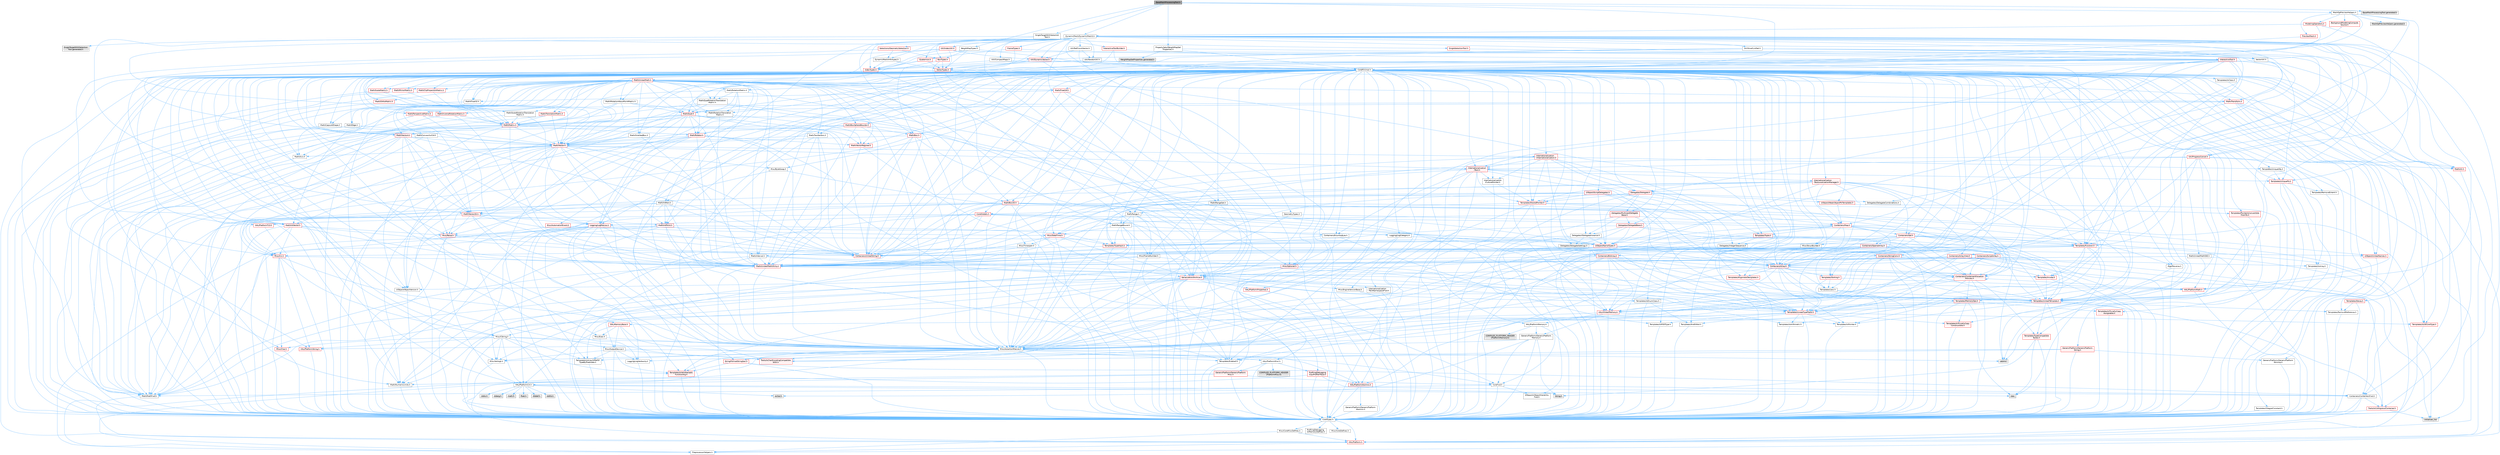 digraph "BaseMeshProcessingTool.h"
{
 // INTERACTIVE_SVG=YES
 // LATEX_PDF_SIZE
  bgcolor="transparent";
  edge [fontname=Helvetica,fontsize=10,labelfontname=Helvetica,labelfontsize=10];
  node [fontname=Helvetica,fontsize=10,shape=box,height=0.2,width=0.4];
  Node1 [id="Node000001",label="BaseMeshProcessingTool.h",height=0.2,width=0.4,color="gray40", fillcolor="grey60", style="filled", fontcolor="black",tooltip=" "];
  Node1 -> Node2 [id="edge1_Node000001_Node000002",color="steelblue1",style="solid",tooltip=" "];
  Node2 [id="Node000002",label="CoreMinimal.h",height=0.2,width=0.4,color="grey40", fillcolor="white", style="filled",URL="$d7/d67/CoreMinimal_8h.html",tooltip=" "];
  Node2 -> Node3 [id="edge2_Node000002_Node000003",color="steelblue1",style="solid",tooltip=" "];
  Node3 [id="Node000003",label="CoreTypes.h",height=0.2,width=0.4,color="grey40", fillcolor="white", style="filled",URL="$dc/dec/CoreTypes_8h.html",tooltip=" "];
  Node3 -> Node4 [id="edge3_Node000003_Node000004",color="steelblue1",style="solid",tooltip=" "];
  Node4 [id="Node000004",label="HAL/Platform.h",height=0.2,width=0.4,color="red", fillcolor="#FFF0F0", style="filled",URL="$d9/dd0/Platform_8h.html",tooltip=" "];
  Node4 -> Node8 [id="edge4_Node000004_Node000008",color="steelblue1",style="solid",tooltip=" "];
  Node8 [id="Node000008",label="PreprocessorHelpers.h",height=0.2,width=0.4,color="grey40", fillcolor="white", style="filled",URL="$db/ddb/PreprocessorHelpers_8h.html",tooltip=" "];
  Node3 -> Node14 [id="edge5_Node000003_Node000014",color="steelblue1",style="solid",tooltip=" "];
  Node14 [id="Node000014",label="ProfilingDebugging\l/UMemoryDefines.h",height=0.2,width=0.4,color="grey40", fillcolor="white", style="filled",URL="$d2/da2/UMemoryDefines_8h.html",tooltip=" "];
  Node3 -> Node15 [id="edge6_Node000003_Node000015",color="steelblue1",style="solid",tooltip=" "];
  Node15 [id="Node000015",label="Misc/CoreMiscDefines.h",height=0.2,width=0.4,color="grey40", fillcolor="white", style="filled",URL="$da/d38/CoreMiscDefines_8h.html",tooltip=" "];
  Node15 -> Node4 [id="edge7_Node000015_Node000004",color="steelblue1",style="solid",tooltip=" "];
  Node15 -> Node8 [id="edge8_Node000015_Node000008",color="steelblue1",style="solid",tooltip=" "];
  Node3 -> Node16 [id="edge9_Node000003_Node000016",color="steelblue1",style="solid",tooltip=" "];
  Node16 [id="Node000016",label="Misc/CoreDefines.h",height=0.2,width=0.4,color="grey40", fillcolor="white", style="filled",URL="$d3/dd2/CoreDefines_8h.html",tooltip=" "];
  Node2 -> Node17 [id="edge10_Node000002_Node000017",color="steelblue1",style="solid",tooltip=" "];
  Node17 [id="Node000017",label="CoreFwd.h",height=0.2,width=0.4,color="grey40", fillcolor="white", style="filled",URL="$d1/d1e/CoreFwd_8h.html",tooltip=" "];
  Node17 -> Node3 [id="edge11_Node000017_Node000003",color="steelblue1",style="solid",tooltip=" "];
  Node17 -> Node18 [id="edge12_Node000017_Node000018",color="steelblue1",style="solid",tooltip=" "];
  Node18 [id="Node000018",label="Containers/ContainersFwd.h",height=0.2,width=0.4,color="grey40", fillcolor="white", style="filled",URL="$d4/d0a/ContainersFwd_8h.html",tooltip=" "];
  Node18 -> Node4 [id="edge13_Node000018_Node000004",color="steelblue1",style="solid",tooltip=" "];
  Node18 -> Node3 [id="edge14_Node000018_Node000003",color="steelblue1",style="solid",tooltip=" "];
  Node18 -> Node19 [id="edge15_Node000018_Node000019",color="steelblue1",style="solid",tooltip=" "];
  Node19 [id="Node000019",label="Traits/IsContiguousContainer.h",height=0.2,width=0.4,color="red", fillcolor="#FFF0F0", style="filled",URL="$d5/d3c/IsContiguousContainer_8h.html",tooltip=" "];
  Node19 -> Node3 [id="edge16_Node000019_Node000003",color="steelblue1",style="solid",tooltip=" "];
  Node19 -> Node21 [id="edge17_Node000019_Node000021",color="steelblue1",style="solid",tooltip=" "];
  Node21 [id="Node000021",label="initializer_list",height=0.2,width=0.4,color="grey60", fillcolor="#E0E0E0", style="filled",tooltip=" "];
  Node17 -> Node22 [id="edge18_Node000017_Node000022",color="steelblue1",style="solid",tooltip=" "];
  Node22 [id="Node000022",label="Math/MathFwd.h",height=0.2,width=0.4,color="grey40", fillcolor="white", style="filled",URL="$d2/d10/MathFwd_8h.html",tooltip=" "];
  Node22 -> Node4 [id="edge19_Node000022_Node000004",color="steelblue1",style="solid",tooltip=" "];
  Node17 -> Node23 [id="edge20_Node000017_Node000023",color="steelblue1",style="solid",tooltip=" "];
  Node23 [id="Node000023",label="UObject/UObjectHierarchy\lFwd.h",height=0.2,width=0.4,color="grey40", fillcolor="white", style="filled",URL="$d3/d13/UObjectHierarchyFwd_8h.html",tooltip=" "];
  Node2 -> Node23 [id="edge21_Node000002_Node000023",color="steelblue1",style="solid",tooltip=" "];
  Node2 -> Node18 [id="edge22_Node000002_Node000018",color="steelblue1",style="solid",tooltip=" "];
  Node2 -> Node24 [id="edge23_Node000002_Node000024",color="steelblue1",style="solid",tooltip=" "];
  Node24 [id="Node000024",label="Misc/VarArgs.h",height=0.2,width=0.4,color="grey40", fillcolor="white", style="filled",URL="$d5/d6f/VarArgs_8h.html",tooltip=" "];
  Node24 -> Node3 [id="edge24_Node000024_Node000003",color="steelblue1",style="solid",tooltip=" "];
  Node2 -> Node25 [id="edge25_Node000002_Node000025",color="steelblue1",style="solid",tooltip=" "];
  Node25 [id="Node000025",label="Logging/LogVerbosity.h",height=0.2,width=0.4,color="grey40", fillcolor="white", style="filled",URL="$d2/d8f/LogVerbosity_8h.html",tooltip=" "];
  Node25 -> Node3 [id="edge26_Node000025_Node000003",color="steelblue1",style="solid",tooltip=" "];
  Node2 -> Node26 [id="edge27_Node000002_Node000026",color="steelblue1",style="solid",tooltip=" "];
  Node26 [id="Node000026",label="Misc/OutputDevice.h",height=0.2,width=0.4,color="grey40", fillcolor="white", style="filled",URL="$d7/d32/OutputDevice_8h.html",tooltip=" "];
  Node26 -> Node17 [id="edge28_Node000026_Node000017",color="steelblue1",style="solid",tooltip=" "];
  Node26 -> Node3 [id="edge29_Node000026_Node000003",color="steelblue1",style="solid",tooltip=" "];
  Node26 -> Node25 [id="edge30_Node000026_Node000025",color="steelblue1",style="solid",tooltip=" "];
  Node26 -> Node24 [id="edge31_Node000026_Node000024",color="steelblue1",style="solid",tooltip=" "];
  Node26 -> Node27 [id="edge32_Node000026_Node000027",color="steelblue1",style="solid",tooltip=" "];
  Node27 [id="Node000027",label="Templates/IsArrayOrRefOf\lTypeByPredicate.h",height=0.2,width=0.4,color="grey40", fillcolor="white", style="filled",URL="$d6/da1/IsArrayOrRefOfTypeByPredicate_8h.html",tooltip=" "];
  Node27 -> Node3 [id="edge33_Node000027_Node000003",color="steelblue1",style="solid",tooltip=" "];
  Node26 -> Node28 [id="edge34_Node000026_Node000028",color="steelblue1",style="solid",tooltip=" "];
  Node28 [id="Node000028",label="Templates/IsValidVariadic\lFunctionArg.h",height=0.2,width=0.4,color="red", fillcolor="#FFF0F0", style="filled",URL="$d0/dc8/IsValidVariadicFunctionArg_8h.html",tooltip=" "];
  Node28 -> Node3 [id="edge35_Node000028_Node000003",color="steelblue1",style="solid",tooltip=" "];
  Node26 -> Node30 [id="edge36_Node000026_Node000030",color="steelblue1",style="solid",tooltip=" "];
  Node30 [id="Node000030",label="Traits/IsCharEncodingCompatible\lWith.h",height=0.2,width=0.4,color="red", fillcolor="#FFF0F0", style="filled",URL="$df/dd1/IsCharEncodingCompatibleWith_8h.html",tooltip=" "];
  Node2 -> Node32 [id="edge37_Node000002_Node000032",color="steelblue1",style="solid",tooltip=" "];
  Node32 [id="Node000032",label="HAL/PlatformCrt.h",height=0.2,width=0.4,color="grey40", fillcolor="white", style="filled",URL="$d8/d75/PlatformCrt_8h.html",tooltip=" "];
  Node32 -> Node33 [id="edge38_Node000032_Node000033",color="steelblue1",style="solid",tooltip=" "];
  Node33 [id="Node000033",label="new",height=0.2,width=0.4,color="grey60", fillcolor="#E0E0E0", style="filled",tooltip=" "];
  Node32 -> Node34 [id="edge39_Node000032_Node000034",color="steelblue1",style="solid",tooltip=" "];
  Node34 [id="Node000034",label="wchar.h",height=0.2,width=0.4,color="grey60", fillcolor="#E0E0E0", style="filled",tooltip=" "];
  Node32 -> Node35 [id="edge40_Node000032_Node000035",color="steelblue1",style="solid",tooltip=" "];
  Node35 [id="Node000035",label="stddef.h",height=0.2,width=0.4,color="grey60", fillcolor="#E0E0E0", style="filled",tooltip=" "];
  Node32 -> Node36 [id="edge41_Node000032_Node000036",color="steelblue1",style="solid",tooltip=" "];
  Node36 [id="Node000036",label="stdlib.h",height=0.2,width=0.4,color="grey60", fillcolor="#E0E0E0", style="filled",tooltip=" "];
  Node32 -> Node37 [id="edge42_Node000032_Node000037",color="steelblue1",style="solid",tooltip=" "];
  Node37 [id="Node000037",label="stdio.h",height=0.2,width=0.4,color="grey60", fillcolor="#E0E0E0", style="filled",tooltip=" "];
  Node32 -> Node38 [id="edge43_Node000032_Node000038",color="steelblue1",style="solid",tooltip=" "];
  Node38 [id="Node000038",label="stdarg.h",height=0.2,width=0.4,color="grey60", fillcolor="#E0E0E0", style="filled",tooltip=" "];
  Node32 -> Node39 [id="edge44_Node000032_Node000039",color="steelblue1",style="solid",tooltip=" "];
  Node39 [id="Node000039",label="math.h",height=0.2,width=0.4,color="grey60", fillcolor="#E0E0E0", style="filled",tooltip=" "];
  Node32 -> Node40 [id="edge45_Node000032_Node000040",color="steelblue1",style="solid",tooltip=" "];
  Node40 [id="Node000040",label="float.h",height=0.2,width=0.4,color="grey60", fillcolor="#E0E0E0", style="filled",tooltip=" "];
  Node32 -> Node41 [id="edge46_Node000032_Node000041",color="steelblue1",style="solid",tooltip=" "];
  Node41 [id="Node000041",label="string.h",height=0.2,width=0.4,color="grey60", fillcolor="#E0E0E0", style="filled",tooltip=" "];
  Node2 -> Node42 [id="edge47_Node000002_Node000042",color="steelblue1",style="solid",tooltip=" "];
  Node42 [id="Node000042",label="HAL/PlatformMisc.h",height=0.2,width=0.4,color="grey40", fillcolor="white", style="filled",URL="$d0/df5/PlatformMisc_8h.html",tooltip=" "];
  Node42 -> Node3 [id="edge48_Node000042_Node000003",color="steelblue1",style="solid",tooltip=" "];
  Node42 -> Node43 [id="edge49_Node000042_Node000043",color="steelblue1",style="solid",tooltip=" "];
  Node43 [id="Node000043",label="GenericPlatform/GenericPlatform\lMisc.h",height=0.2,width=0.4,color="red", fillcolor="#FFF0F0", style="filled",URL="$db/d9a/GenericPlatformMisc_8h.html",tooltip=" "];
  Node43 -> Node17 [id="edge50_Node000043_Node000017",color="steelblue1",style="solid",tooltip=" "];
  Node43 -> Node3 [id="edge51_Node000043_Node000003",color="steelblue1",style="solid",tooltip=" "];
  Node43 -> Node32 [id="edge52_Node000043_Node000032",color="steelblue1",style="solid",tooltip=" "];
  Node43 -> Node47 [id="edge53_Node000043_Node000047",color="steelblue1",style="solid",tooltip=" "];
  Node47 [id="Node000047",label="Math/NumericLimits.h",height=0.2,width=0.4,color="grey40", fillcolor="white", style="filled",URL="$df/d1b/NumericLimits_8h.html",tooltip=" "];
  Node47 -> Node3 [id="edge54_Node000047_Node000003",color="steelblue1",style="solid",tooltip=" "];
  Node42 -> Node52 [id="edge55_Node000042_Node000052",color="steelblue1",style="solid",tooltip=" "];
  Node52 [id="Node000052",label="COMPILED_PLATFORM_HEADER\l(PlatformMisc.h)",height=0.2,width=0.4,color="grey60", fillcolor="#E0E0E0", style="filled",tooltip=" "];
  Node42 -> Node53 [id="edge56_Node000042_Node000053",color="steelblue1",style="solid",tooltip=" "];
  Node53 [id="Node000053",label="ProfilingDebugging\l/CpuProfilerTrace.h",height=0.2,width=0.4,color="red", fillcolor="#FFF0F0", style="filled",URL="$da/dcb/CpuProfilerTrace_8h.html",tooltip=" "];
  Node53 -> Node3 [id="edge57_Node000053_Node000003",color="steelblue1",style="solid",tooltip=" "];
  Node53 -> Node18 [id="edge58_Node000053_Node000018",color="steelblue1",style="solid",tooltip=" "];
  Node53 -> Node54 [id="edge59_Node000053_Node000054",color="steelblue1",style="solid",tooltip=" "];
  Node54 [id="Node000054",label="HAL/PlatformAtomics.h",height=0.2,width=0.4,color="red", fillcolor="#FFF0F0", style="filled",URL="$d3/d36/PlatformAtomics_8h.html",tooltip=" "];
  Node54 -> Node3 [id="edge60_Node000054_Node000003",color="steelblue1",style="solid",tooltip=" "];
  Node54 -> Node55 [id="edge61_Node000054_Node000055",color="steelblue1",style="solid",tooltip=" "];
  Node55 [id="Node000055",label="GenericPlatform/GenericPlatform\lAtomics.h",height=0.2,width=0.4,color="grey40", fillcolor="white", style="filled",URL="$da/d72/GenericPlatformAtomics_8h.html",tooltip=" "];
  Node55 -> Node3 [id="edge62_Node000055_Node000003",color="steelblue1",style="solid",tooltip=" "];
  Node53 -> Node8 [id="edge63_Node000053_Node000008",color="steelblue1",style="solid",tooltip=" "];
  Node2 -> Node61 [id="edge64_Node000002_Node000061",color="steelblue1",style="solid",tooltip=" "];
  Node61 [id="Node000061",label="Misc/AssertionMacros.h",height=0.2,width=0.4,color="grey40", fillcolor="white", style="filled",URL="$d0/dfa/AssertionMacros_8h.html",tooltip=" "];
  Node61 -> Node3 [id="edge65_Node000061_Node000003",color="steelblue1",style="solid",tooltip=" "];
  Node61 -> Node4 [id="edge66_Node000061_Node000004",color="steelblue1",style="solid",tooltip=" "];
  Node61 -> Node42 [id="edge67_Node000061_Node000042",color="steelblue1",style="solid",tooltip=" "];
  Node61 -> Node8 [id="edge68_Node000061_Node000008",color="steelblue1",style="solid",tooltip=" "];
  Node61 -> Node62 [id="edge69_Node000061_Node000062",color="steelblue1",style="solid",tooltip=" "];
  Node62 [id="Node000062",label="Templates/EnableIf.h",height=0.2,width=0.4,color="grey40", fillcolor="white", style="filled",URL="$d7/d60/EnableIf_8h.html",tooltip=" "];
  Node62 -> Node3 [id="edge70_Node000062_Node000003",color="steelblue1",style="solid",tooltip=" "];
  Node61 -> Node27 [id="edge71_Node000061_Node000027",color="steelblue1",style="solid",tooltip=" "];
  Node61 -> Node28 [id="edge72_Node000061_Node000028",color="steelblue1",style="solid",tooltip=" "];
  Node61 -> Node30 [id="edge73_Node000061_Node000030",color="steelblue1",style="solid",tooltip=" "];
  Node61 -> Node24 [id="edge74_Node000061_Node000024",color="steelblue1",style="solid",tooltip=" "];
  Node61 -> Node63 [id="edge75_Node000061_Node000063",color="steelblue1",style="solid",tooltip=" "];
  Node63 [id="Node000063",label="String/FormatStringSan.h",height=0.2,width=0.4,color="red", fillcolor="#FFF0F0", style="filled",URL="$d3/d8b/FormatStringSan_8h.html",tooltip=" "];
  Node63 -> Node3 [id="edge76_Node000063_Node000003",color="steelblue1",style="solid",tooltip=" "];
  Node63 -> Node28 [id="edge77_Node000063_Node000028",color="steelblue1",style="solid",tooltip=" "];
  Node63 -> Node18 [id="edge78_Node000063_Node000018",color="steelblue1",style="solid",tooltip=" "];
  Node61 -> Node69 [id="edge79_Node000061_Node000069",color="steelblue1",style="solid",tooltip=" "];
  Node69 [id="Node000069",label="atomic",height=0.2,width=0.4,color="grey60", fillcolor="#E0E0E0", style="filled",tooltip=" "];
  Node2 -> Node70 [id="edge80_Node000002_Node000070",color="steelblue1",style="solid",tooltip=" "];
  Node70 [id="Node000070",label="Templates/IsPointer.h",height=0.2,width=0.4,color="grey40", fillcolor="white", style="filled",URL="$d7/d05/IsPointer_8h.html",tooltip=" "];
  Node70 -> Node3 [id="edge81_Node000070_Node000003",color="steelblue1",style="solid",tooltip=" "];
  Node2 -> Node71 [id="edge82_Node000002_Node000071",color="steelblue1",style="solid",tooltip=" "];
  Node71 [id="Node000071",label="HAL/PlatformMemory.h",height=0.2,width=0.4,color="grey40", fillcolor="white", style="filled",URL="$de/d68/PlatformMemory_8h.html",tooltip=" "];
  Node71 -> Node3 [id="edge83_Node000071_Node000003",color="steelblue1",style="solid",tooltip=" "];
  Node71 -> Node72 [id="edge84_Node000071_Node000072",color="steelblue1",style="solid",tooltip=" "];
  Node72 [id="Node000072",label="GenericPlatform/GenericPlatform\lMemory.h",height=0.2,width=0.4,color="grey40", fillcolor="white", style="filled",URL="$dd/d22/GenericPlatformMemory_8h.html",tooltip=" "];
  Node72 -> Node17 [id="edge85_Node000072_Node000017",color="steelblue1",style="solid",tooltip=" "];
  Node72 -> Node3 [id="edge86_Node000072_Node000003",color="steelblue1",style="solid",tooltip=" "];
  Node72 -> Node73 [id="edge87_Node000072_Node000073",color="steelblue1",style="solid",tooltip=" "];
  Node73 [id="Node000073",label="HAL/PlatformString.h",height=0.2,width=0.4,color="red", fillcolor="#FFF0F0", style="filled",URL="$db/db5/PlatformString_8h.html",tooltip=" "];
  Node73 -> Node3 [id="edge88_Node000073_Node000003",color="steelblue1",style="solid",tooltip=" "];
  Node72 -> Node41 [id="edge89_Node000072_Node000041",color="steelblue1",style="solid",tooltip=" "];
  Node72 -> Node34 [id="edge90_Node000072_Node000034",color="steelblue1",style="solid",tooltip=" "];
  Node71 -> Node75 [id="edge91_Node000071_Node000075",color="steelblue1",style="solid",tooltip=" "];
  Node75 [id="Node000075",label="COMPILED_PLATFORM_HEADER\l(PlatformMemory.h)",height=0.2,width=0.4,color="grey60", fillcolor="#E0E0E0", style="filled",tooltip=" "];
  Node2 -> Node54 [id="edge92_Node000002_Node000054",color="steelblue1",style="solid",tooltip=" "];
  Node2 -> Node76 [id="edge93_Node000002_Node000076",color="steelblue1",style="solid",tooltip=" "];
  Node76 [id="Node000076",label="Misc/Exec.h",height=0.2,width=0.4,color="grey40", fillcolor="white", style="filled",URL="$de/ddb/Exec_8h.html",tooltip=" "];
  Node76 -> Node3 [id="edge94_Node000076_Node000003",color="steelblue1",style="solid",tooltip=" "];
  Node76 -> Node61 [id="edge95_Node000076_Node000061",color="steelblue1",style="solid",tooltip=" "];
  Node2 -> Node77 [id="edge96_Node000002_Node000077",color="steelblue1",style="solid",tooltip=" "];
  Node77 [id="Node000077",label="HAL/MemoryBase.h",height=0.2,width=0.4,color="red", fillcolor="#FFF0F0", style="filled",URL="$d6/d9f/MemoryBase_8h.html",tooltip=" "];
  Node77 -> Node3 [id="edge97_Node000077_Node000003",color="steelblue1",style="solid",tooltip=" "];
  Node77 -> Node54 [id="edge98_Node000077_Node000054",color="steelblue1",style="solid",tooltip=" "];
  Node77 -> Node32 [id="edge99_Node000077_Node000032",color="steelblue1",style="solid",tooltip=" "];
  Node77 -> Node76 [id="edge100_Node000077_Node000076",color="steelblue1",style="solid",tooltip=" "];
  Node77 -> Node26 [id="edge101_Node000077_Node000026",color="steelblue1",style="solid",tooltip=" "];
  Node2 -> Node87 [id="edge102_Node000002_Node000087",color="steelblue1",style="solid",tooltip=" "];
  Node87 [id="Node000087",label="HAL/UnrealMemory.h",height=0.2,width=0.4,color="red", fillcolor="#FFF0F0", style="filled",URL="$d9/d96/UnrealMemory_8h.html",tooltip=" "];
  Node87 -> Node3 [id="edge103_Node000087_Node000003",color="steelblue1",style="solid",tooltip=" "];
  Node87 -> Node72 [id="edge104_Node000087_Node000072",color="steelblue1",style="solid",tooltip=" "];
  Node87 -> Node77 [id="edge105_Node000087_Node000077",color="steelblue1",style="solid",tooltip=" "];
  Node87 -> Node71 [id="edge106_Node000087_Node000071",color="steelblue1",style="solid",tooltip=" "];
  Node87 -> Node70 [id="edge107_Node000087_Node000070",color="steelblue1",style="solid",tooltip=" "];
  Node2 -> Node89 [id="edge108_Node000002_Node000089",color="steelblue1",style="solid",tooltip=" "];
  Node89 [id="Node000089",label="Templates/IsArithmetic.h",height=0.2,width=0.4,color="grey40", fillcolor="white", style="filled",URL="$d2/d5d/IsArithmetic_8h.html",tooltip=" "];
  Node89 -> Node3 [id="edge109_Node000089_Node000003",color="steelblue1",style="solid",tooltip=" "];
  Node2 -> Node83 [id="edge110_Node000002_Node000083",color="steelblue1",style="solid",tooltip=" "];
  Node83 [id="Node000083",label="Templates/AndOrNot.h",height=0.2,width=0.4,color="grey40", fillcolor="white", style="filled",URL="$db/d0a/AndOrNot_8h.html",tooltip=" "];
  Node83 -> Node3 [id="edge111_Node000083_Node000003",color="steelblue1",style="solid",tooltip=" "];
  Node2 -> Node90 [id="edge112_Node000002_Node000090",color="steelblue1",style="solid",tooltip=" "];
  Node90 [id="Node000090",label="Templates/IsPODType.h",height=0.2,width=0.4,color="grey40", fillcolor="white", style="filled",URL="$d7/db1/IsPODType_8h.html",tooltip=" "];
  Node90 -> Node3 [id="edge113_Node000090_Node000003",color="steelblue1",style="solid",tooltip=" "];
  Node2 -> Node91 [id="edge114_Node000002_Node000091",color="steelblue1",style="solid",tooltip=" "];
  Node91 [id="Node000091",label="Templates/IsUECoreType.h",height=0.2,width=0.4,color="red", fillcolor="#FFF0F0", style="filled",URL="$d1/db8/IsUECoreType_8h.html",tooltip=" "];
  Node91 -> Node3 [id="edge115_Node000091_Node000003",color="steelblue1",style="solid",tooltip=" "];
  Node2 -> Node84 [id="edge116_Node000002_Node000084",color="steelblue1",style="solid",tooltip=" "];
  Node84 [id="Node000084",label="Templates/IsTriviallyCopy\lConstructible.h",height=0.2,width=0.4,color="red", fillcolor="#FFF0F0", style="filled",URL="$d3/d78/IsTriviallyCopyConstructible_8h.html",tooltip=" "];
  Node84 -> Node3 [id="edge117_Node000084_Node000003",color="steelblue1",style="solid",tooltip=" "];
  Node2 -> Node92 [id="edge118_Node000002_Node000092",color="steelblue1",style="solid",tooltip=" "];
  Node92 [id="Node000092",label="Templates/UnrealTypeTraits.h",height=0.2,width=0.4,color="red", fillcolor="#FFF0F0", style="filled",URL="$d2/d2d/UnrealTypeTraits_8h.html",tooltip=" "];
  Node92 -> Node3 [id="edge119_Node000092_Node000003",color="steelblue1",style="solid",tooltip=" "];
  Node92 -> Node70 [id="edge120_Node000092_Node000070",color="steelblue1",style="solid",tooltip=" "];
  Node92 -> Node61 [id="edge121_Node000092_Node000061",color="steelblue1",style="solid",tooltip=" "];
  Node92 -> Node83 [id="edge122_Node000092_Node000083",color="steelblue1",style="solid",tooltip=" "];
  Node92 -> Node62 [id="edge123_Node000092_Node000062",color="steelblue1",style="solid",tooltip=" "];
  Node92 -> Node89 [id="edge124_Node000092_Node000089",color="steelblue1",style="solid",tooltip=" "];
  Node92 -> Node90 [id="edge125_Node000092_Node000090",color="steelblue1",style="solid",tooltip=" "];
  Node92 -> Node91 [id="edge126_Node000092_Node000091",color="steelblue1",style="solid",tooltip=" "];
  Node92 -> Node84 [id="edge127_Node000092_Node000084",color="steelblue1",style="solid",tooltip=" "];
  Node2 -> Node62 [id="edge128_Node000002_Node000062",color="steelblue1",style="solid",tooltip=" "];
  Node2 -> Node94 [id="edge129_Node000002_Node000094",color="steelblue1",style="solid",tooltip=" "];
  Node94 [id="Node000094",label="Templates/RemoveReference.h",height=0.2,width=0.4,color="grey40", fillcolor="white", style="filled",URL="$da/dbe/RemoveReference_8h.html",tooltip=" "];
  Node94 -> Node3 [id="edge130_Node000094_Node000003",color="steelblue1",style="solid",tooltip=" "];
  Node2 -> Node95 [id="edge131_Node000002_Node000095",color="steelblue1",style="solid",tooltip=" "];
  Node95 [id="Node000095",label="Templates/IntegralConstant.h",height=0.2,width=0.4,color="grey40", fillcolor="white", style="filled",URL="$db/d1b/IntegralConstant_8h.html",tooltip=" "];
  Node95 -> Node3 [id="edge132_Node000095_Node000003",color="steelblue1",style="solid",tooltip=" "];
  Node2 -> Node96 [id="edge133_Node000002_Node000096",color="steelblue1",style="solid",tooltip=" "];
  Node96 [id="Node000096",label="Templates/IsClass.h",height=0.2,width=0.4,color="grey40", fillcolor="white", style="filled",URL="$db/dcb/IsClass_8h.html",tooltip=" "];
  Node96 -> Node3 [id="edge134_Node000096_Node000003",color="steelblue1",style="solid",tooltip=" "];
  Node2 -> Node97 [id="edge135_Node000002_Node000097",color="steelblue1",style="solid",tooltip=" "];
  Node97 [id="Node000097",label="Templates/TypeCompatible\lBytes.h",height=0.2,width=0.4,color="red", fillcolor="#FFF0F0", style="filled",URL="$df/d0a/TypeCompatibleBytes_8h.html",tooltip=" "];
  Node97 -> Node3 [id="edge136_Node000097_Node000003",color="steelblue1",style="solid",tooltip=" "];
  Node97 -> Node41 [id="edge137_Node000097_Node000041",color="steelblue1",style="solid",tooltip=" "];
  Node97 -> Node33 [id="edge138_Node000097_Node000033",color="steelblue1",style="solid",tooltip=" "];
  Node2 -> Node19 [id="edge139_Node000002_Node000019",color="steelblue1",style="solid",tooltip=" "];
  Node2 -> Node98 [id="edge140_Node000002_Node000098",color="steelblue1",style="solid",tooltip=" "];
  Node98 [id="Node000098",label="Templates/UnrealTemplate.h",height=0.2,width=0.4,color="red", fillcolor="#FFF0F0", style="filled",URL="$d4/d24/UnrealTemplate_8h.html",tooltip=" "];
  Node98 -> Node3 [id="edge141_Node000098_Node000003",color="steelblue1",style="solid",tooltip=" "];
  Node98 -> Node70 [id="edge142_Node000098_Node000070",color="steelblue1",style="solid",tooltip=" "];
  Node98 -> Node87 [id="edge143_Node000098_Node000087",color="steelblue1",style="solid",tooltip=" "];
  Node98 -> Node92 [id="edge144_Node000098_Node000092",color="steelblue1",style="solid",tooltip=" "];
  Node98 -> Node94 [id="edge145_Node000098_Node000094",color="steelblue1",style="solid",tooltip=" "];
  Node98 -> Node97 [id="edge146_Node000098_Node000097",color="steelblue1",style="solid",tooltip=" "];
  Node98 -> Node19 [id="edge147_Node000098_Node000019",color="steelblue1",style="solid",tooltip=" "];
  Node2 -> Node47 [id="edge148_Node000002_Node000047",color="steelblue1",style="solid",tooltip=" "];
  Node2 -> Node102 [id="edge149_Node000002_Node000102",color="steelblue1",style="solid",tooltip=" "];
  Node102 [id="Node000102",label="HAL/PlatformMath.h",height=0.2,width=0.4,color="red", fillcolor="#FFF0F0", style="filled",URL="$dc/d53/PlatformMath_8h.html",tooltip=" "];
  Node102 -> Node3 [id="edge150_Node000102_Node000003",color="steelblue1",style="solid",tooltip=" "];
  Node2 -> Node85 [id="edge151_Node000002_Node000085",color="steelblue1",style="solid",tooltip=" "];
  Node85 [id="Node000085",label="Templates/IsTriviallyCopy\lAssignable.h",height=0.2,width=0.4,color="red", fillcolor="#FFF0F0", style="filled",URL="$d2/df2/IsTriviallyCopyAssignable_8h.html",tooltip=" "];
  Node85 -> Node3 [id="edge152_Node000085_Node000003",color="steelblue1",style="solid",tooltip=" "];
  Node2 -> Node110 [id="edge153_Node000002_Node000110",color="steelblue1",style="solid",tooltip=" "];
  Node110 [id="Node000110",label="Templates/MemoryOps.h",height=0.2,width=0.4,color="red", fillcolor="#FFF0F0", style="filled",URL="$db/dea/MemoryOps_8h.html",tooltip=" "];
  Node110 -> Node3 [id="edge154_Node000110_Node000003",color="steelblue1",style="solid",tooltip=" "];
  Node110 -> Node87 [id="edge155_Node000110_Node000087",color="steelblue1",style="solid",tooltip=" "];
  Node110 -> Node85 [id="edge156_Node000110_Node000085",color="steelblue1",style="solid",tooltip=" "];
  Node110 -> Node84 [id="edge157_Node000110_Node000084",color="steelblue1",style="solid",tooltip=" "];
  Node110 -> Node92 [id="edge158_Node000110_Node000092",color="steelblue1",style="solid",tooltip=" "];
  Node110 -> Node33 [id="edge159_Node000110_Node000033",color="steelblue1",style="solid",tooltip=" "];
  Node2 -> Node111 [id="edge160_Node000002_Node000111",color="steelblue1",style="solid",tooltip=" "];
  Node111 [id="Node000111",label="Containers/ContainerAllocation\lPolicies.h",height=0.2,width=0.4,color="red", fillcolor="#FFF0F0", style="filled",URL="$d7/dff/ContainerAllocationPolicies_8h.html",tooltip=" "];
  Node111 -> Node3 [id="edge161_Node000111_Node000003",color="steelblue1",style="solid",tooltip=" "];
  Node111 -> Node111 [id="edge162_Node000111_Node000111",color="steelblue1",style="solid",tooltip=" "];
  Node111 -> Node102 [id="edge163_Node000111_Node000102",color="steelblue1",style="solid",tooltip=" "];
  Node111 -> Node87 [id="edge164_Node000111_Node000087",color="steelblue1",style="solid",tooltip=" "];
  Node111 -> Node47 [id="edge165_Node000111_Node000047",color="steelblue1",style="solid",tooltip=" "];
  Node111 -> Node61 [id="edge166_Node000111_Node000061",color="steelblue1",style="solid",tooltip=" "];
  Node111 -> Node110 [id="edge167_Node000111_Node000110",color="steelblue1",style="solid",tooltip=" "];
  Node111 -> Node97 [id="edge168_Node000111_Node000097",color="steelblue1",style="solid",tooltip=" "];
  Node2 -> Node114 [id="edge169_Node000002_Node000114",color="steelblue1",style="solid",tooltip=" "];
  Node114 [id="Node000114",label="Templates/IsEnumClass.h",height=0.2,width=0.4,color="grey40", fillcolor="white", style="filled",URL="$d7/d15/IsEnumClass_8h.html",tooltip=" "];
  Node114 -> Node3 [id="edge170_Node000114_Node000003",color="steelblue1",style="solid",tooltip=" "];
  Node114 -> Node83 [id="edge171_Node000114_Node000083",color="steelblue1",style="solid",tooltip=" "];
  Node2 -> Node115 [id="edge172_Node000002_Node000115",color="steelblue1",style="solid",tooltip=" "];
  Node115 [id="Node000115",label="HAL/PlatformProperties.h",height=0.2,width=0.4,color="red", fillcolor="#FFF0F0", style="filled",URL="$d9/db0/PlatformProperties_8h.html",tooltip=" "];
  Node115 -> Node3 [id="edge173_Node000115_Node000003",color="steelblue1",style="solid",tooltip=" "];
  Node2 -> Node118 [id="edge174_Node000002_Node000118",color="steelblue1",style="solid",tooltip=" "];
  Node118 [id="Node000118",label="Misc/EngineVersionBase.h",height=0.2,width=0.4,color="grey40", fillcolor="white", style="filled",URL="$d5/d2b/EngineVersionBase_8h.html",tooltip=" "];
  Node118 -> Node3 [id="edge175_Node000118_Node000003",color="steelblue1",style="solid",tooltip=" "];
  Node2 -> Node119 [id="edge176_Node000002_Node000119",color="steelblue1",style="solid",tooltip=" "];
  Node119 [id="Node000119",label="Internationalization\l/TextNamespaceFwd.h",height=0.2,width=0.4,color="grey40", fillcolor="white", style="filled",URL="$d8/d97/TextNamespaceFwd_8h.html",tooltip=" "];
  Node119 -> Node3 [id="edge177_Node000119_Node000003",color="steelblue1",style="solid",tooltip=" "];
  Node2 -> Node120 [id="edge178_Node000002_Node000120",color="steelblue1",style="solid",tooltip=" "];
  Node120 [id="Node000120",label="Serialization/Archive.h",height=0.2,width=0.4,color="red", fillcolor="#FFF0F0", style="filled",URL="$d7/d3b/Archive_8h.html",tooltip=" "];
  Node120 -> Node17 [id="edge179_Node000120_Node000017",color="steelblue1",style="solid",tooltip=" "];
  Node120 -> Node3 [id="edge180_Node000120_Node000003",color="steelblue1",style="solid",tooltip=" "];
  Node120 -> Node115 [id="edge181_Node000120_Node000115",color="steelblue1",style="solid",tooltip=" "];
  Node120 -> Node119 [id="edge182_Node000120_Node000119",color="steelblue1",style="solid",tooltip=" "];
  Node120 -> Node22 [id="edge183_Node000120_Node000022",color="steelblue1",style="solid",tooltip=" "];
  Node120 -> Node61 [id="edge184_Node000120_Node000061",color="steelblue1",style="solid",tooltip=" "];
  Node120 -> Node118 [id="edge185_Node000120_Node000118",color="steelblue1",style="solid",tooltip=" "];
  Node120 -> Node24 [id="edge186_Node000120_Node000024",color="steelblue1",style="solid",tooltip=" "];
  Node120 -> Node62 [id="edge187_Node000120_Node000062",color="steelblue1",style="solid",tooltip=" "];
  Node120 -> Node27 [id="edge188_Node000120_Node000027",color="steelblue1",style="solid",tooltip=" "];
  Node120 -> Node114 [id="edge189_Node000120_Node000114",color="steelblue1",style="solid",tooltip=" "];
  Node120 -> Node28 [id="edge190_Node000120_Node000028",color="steelblue1",style="solid",tooltip=" "];
  Node120 -> Node98 [id="edge191_Node000120_Node000098",color="steelblue1",style="solid",tooltip=" "];
  Node120 -> Node30 [id="edge192_Node000120_Node000030",color="steelblue1",style="solid",tooltip=" "];
  Node120 -> Node123 [id="edge193_Node000120_Node000123",color="steelblue1",style="solid",tooltip=" "];
  Node123 [id="Node000123",label="UObject/ObjectVersion.h",height=0.2,width=0.4,color="grey40", fillcolor="white", style="filled",URL="$da/d63/ObjectVersion_8h.html",tooltip=" "];
  Node123 -> Node3 [id="edge194_Node000123_Node000003",color="steelblue1",style="solid",tooltip=" "];
  Node2 -> Node124 [id="edge195_Node000002_Node000124",color="steelblue1",style="solid",tooltip=" "];
  Node124 [id="Node000124",label="Templates/Less.h",height=0.2,width=0.4,color="grey40", fillcolor="white", style="filled",URL="$de/dc8/Less_8h.html",tooltip=" "];
  Node124 -> Node3 [id="edge196_Node000124_Node000003",color="steelblue1",style="solid",tooltip=" "];
  Node124 -> Node98 [id="edge197_Node000124_Node000098",color="steelblue1",style="solid",tooltip=" "];
  Node2 -> Node125 [id="edge198_Node000002_Node000125",color="steelblue1",style="solid",tooltip=" "];
  Node125 [id="Node000125",label="Templates/Sorting.h",height=0.2,width=0.4,color="red", fillcolor="#FFF0F0", style="filled",URL="$d3/d9e/Sorting_8h.html",tooltip=" "];
  Node125 -> Node3 [id="edge199_Node000125_Node000003",color="steelblue1",style="solid",tooltip=" "];
  Node125 -> Node102 [id="edge200_Node000125_Node000102",color="steelblue1",style="solid",tooltip=" "];
  Node125 -> Node124 [id="edge201_Node000125_Node000124",color="steelblue1",style="solid",tooltip=" "];
  Node2 -> Node136 [id="edge202_Node000002_Node000136",color="steelblue1",style="solid",tooltip=" "];
  Node136 [id="Node000136",label="Misc/Char.h",height=0.2,width=0.4,color="red", fillcolor="#FFF0F0", style="filled",URL="$d0/d58/Char_8h.html",tooltip=" "];
  Node136 -> Node3 [id="edge203_Node000136_Node000003",color="steelblue1",style="solid",tooltip=" "];
  Node2 -> Node139 [id="edge204_Node000002_Node000139",color="steelblue1",style="solid",tooltip=" "];
  Node139 [id="Node000139",label="GenericPlatform/GenericPlatform\lStricmp.h",height=0.2,width=0.4,color="grey40", fillcolor="white", style="filled",URL="$d2/d86/GenericPlatformStricmp_8h.html",tooltip=" "];
  Node139 -> Node3 [id="edge205_Node000139_Node000003",color="steelblue1",style="solid",tooltip=" "];
  Node2 -> Node140 [id="edge206_Node000002_Node000140",color="steelblue1",style="solid",tooltip=" "];
  Node140 [id="Node000140",label="GenericPlatform/GenericPlatform\lString.h",height=0.2,width=0.4,color="red", fillcolor="#FFF0F0", style="filled",URL="$dd/d20/GenericPlatformString_8h.html",tooltip=" "];
  Node140 -> Node3 [id="edge207_Node000140_Node000003",color="steelblue1",style="solid",tooltip=" "];
  Node140 -> Node139 [id="edge208_Node000140_Node000139",color="steelblue1",style="solid",tooltip=" "];
  Node140 -> Node62 [id="edge209_Node000140_Node000062",color="steelblue1",style="solid",tooltip=" "];
  Node140 -> Node30 [id="edge210_Node000140_Node000030",color="steelblue1",style="solid",tooltip=" "];
  Node2 -> Node73 [id="edge211_Node000002_Node000073",color="steelblue1",style="solid",tooltip=" "];
  Node2 -> Node143 [id="edge212_Node000002_Node000143",color="steelblue1",style="solid",tooltip=" "];
  Node143 [id="Node000143",label="Misc/CString.h",height=0.2,width=0.4,color="grey40", fillcolor="white", style="filled",URL="$d2/d49/CString_8h.html",tooltip=" "];
  Node143 -> Node3 [id="edge213_Node000143_Node000003",color="steelblue1",style="solid",tooltip=" "];
  Node143 -> Node32 [id="edge214_Node000143_Node000032",color="steelblue1",style="solid",tooltip=" "];
  Node143 -> Node73 [id="edge215_Node000143_Node000073",color="steelblue1",style="solid",tooltip=" "];
  Node143 -> Node61 [id="edge216_Node000143_Node000061",color="steelblue1",style="solid",tooltip=" "];
  Node143 -> Node136 [id="edge217_Node000143_Node000136",color="steelblue1",style="solid",tooltip=" "];
  Node143 -> Node24 [id="edge218_Node000143_Node000024",color="steelblue1",style="solid",tooltip=" "];
  Node143 -> Node27 [id="edge219_Node000143_Node000027",color="steelblue1",style="solid",tooltip=" "];
  Node143 -> Node28 [id="edge220_Node000143_Node000028",color="steelblue1",style="solid",tooltip=" "];
  Node143 -> Node30 [id="edge221_Node000143_Node000030",color="steelblue1",style="solid",tooltip=" "];
  Node2 -> Node144 [id="edge222_Node000002_Node000144",color="steelblue1",style="solid",tooltip=" "];
  Node144 [id="Node000144",label="Misc/Crc.h",height=0.2,width=0.4,color="red", fillcolor="#FFF0F0", style="filled",URL="$d4/dd2/Crc_8h.html",tooltip=" "];
  Node144 -> Node3 [id="edge223_Node000144_Node000003",color="steelblue1",style="solid",tooltip=" "];
  Node144 -> Node73 [id="edge224_Node000144_Node000073",color="steelblue1",style="solid",tooltip=" "];
  Node144 -> Node61 [id="edge225_Node000144_Node000061",color="steelblue1",style="solid",tooltip=" "];
  Node144 -> Node143 [id="edge226_Node000144_Node000143",color="steelblue1",style="solid",tooltip=" "];
  Node144 -> Node136 [id="edge227_Node000144_Node000136",color="steelblue1",style="solid",tooltip=" "];
  Node144 -> Node92 [id="edge228_Node000144_Node000092",color="steelblue1",style="solid",tooltip=" "];
  Node2 -> Node135 [id="edge229_Node000002_Node000135",color="steelblue1",style="solid",tooltip=" "];
  Node135 [id="Node000135",label="Math/UnrealMathUtility.h",height=0.2,width=0.4,color="red", fillcolor="#FFF0F0", style="filled",URL="$db/db8/UnrealMathUtility_8h.html",tooltip=" "];
  Node135 -> Node3 [id="edge230_Node000135_Node000003",color="steelblue1",style="solid",tooltip=" "];
  Node135 -> Node61 [id="edge231_Node000135_Node000061",color="steelblue1",style="solid",tooltip=" "];
  Node135 -> Node102 [id="edge232_Node000135_Node000102",color="steelblue1",style="solid",tooltip=" "];
  Node135 -> Node22 [id="edge233_Node000135_Node000022",color="steelblue1",style="solid",tooltip=" "];
  Node2 -> Node145 [id="edge234_Node000002_Node000145",color="steelblue1",style="solid",tooltip=" "];
  Node145 [id="Node000145",label="Containers/UnrealString.h",height=0.2,width=0.4,color="red", fillcolor="#FFF0F0", style="filled",URL="$d5/dba/UnrealString_8h.html",tooltip=" "];
  Node2 -> Node149 [id="edge235_Node000002_Node000149",color="steelblue1",style="solid",tooltip=" "];
  Node149 [id="Node000149",label="Containers/Array.h",height=0.2,width=0.4,color="red", fillcolor="#FFF0F0", style="filled",URL="$df/dd0/Array_8h.html",tooltip=" "];
  Node149 -> Node3 [id="edge236_Node000149_Node000003",color="steelblue1",style="solid",tooltip=" "];
  Node149 -> Node61 [id="edge237_Node000149_Node000061",color="steelblue1",style="solid",tooltip=" "];
  Node149 -> Node87 [id="edge238_Node000149_Node000087",color="steelblue1",style="solid",tooltip=" "];
  Node149 -> Node92 [id="edge239_Node000149_Node000092",color="steelblue1",style="solid",tooltip=" "];
  Node149 -> Node98 [id="edge240_Node000149_Node000098",color="steelblue1",style="solid",tooltip=" "];
  Node149 -> Node111 [id="edge241_Node000149_Node000111",color="steelblue1",style="solid",tooltip=" "];
  Node149 -> Node120 [id="edge242_Node000149_Node000120",color="steelblue1",style="solid",tooltip=" "];
  Node149 -> Node128 [id="edge243_Node000149_Node000128",color="steelblue1",style="solid",tooltip=" "];
  Node128 [id="Node000128",label="Templates/Invoke.h",height=0.2,width=0.4,color="red", fillcolor="#FFF0F0", style="filled",URL="$d7/deb/Invoke_8h.html",tooltip=" "];
  Node128 -> Node3 [id="edge244_Node000128_Node000003",color="steelblue1",style="solid",tooltip=" "];
  Node128 -> Node98 [id="edge245_Node000128_Node000098",color="steelblue1",style="solid",tooltip=" "];
  Node149 -> Node124 [id="edge246_Node000149_Node000124",color="steelblue1",style="solid",tooltip=" "];
  Node149 -> Node125 [id="edge247_Node000149_Node000125",color="steelblue1",style="solid",tooltip=" "];
  Node149 -> Node172 [id="edge248_Node000149_Node000172",color="steelblue1",style="solid",tooltip=" "];
  Node172 [id="Node000172",label="Templates/AlignmentTemplates.h",height=0.2,width=0.4,color="red", fillcolor="#FFF0F0", style="filled",URL="$dd/d32/AlignmentTemplates_8h.html",tooltip=" "];
  Node172 -> Node3 [id="edge249_Node000172_Node000003",color="steelblue1",style="solid",tooltip=" "];
  Node172 -> Node70 [id="edge250_Node000172_Node000070",color="steelblue1",style="solid",tooltip=" "];
  Node2 -> Node173 [id="edge251_Node000002_Node000173",color="steelblue1",style="solid",tooltip=" "];
  Node173 [id="Node000173",label="Misc/FrameNumber.h",height=0.2,width=0.4,color="grey40", fillcolor="white", style="filled",URL="$dd/dbd/FrameNumber_8h.html",tooltip=" "];
  Node173 -> Node3 [id="edge252_Node000173_Node000003",color="steelblue1",style="solid",tooltip=" "];
  Node173 -> Node47 [id="edge253_Node000173_Node000047",color="steelblue1",style="solid",tooltip=" "];
  Node173 -> Node135 [id="edge254_Node000173_Node000135",color="steelblue1",style="solid",tooltip=" "];
  Node173 -> Node62 [id="edge255_Node000173_Node000062",color="steelblue1",style="solid",tooltip=" "];
  Node173 -> Node92 [id="edge256_Node000173_Node000092",color="steelblue1",style="solid",tooltip=" "];
  Node2 -> Node174 [id="edge257_Node000002_Node000174",color="steelblue1",style="solid",tooltip=" "];
  Node174 [id="Node000174",label="Misc/Timespan.h",height=0.2,width=0.4,color="grey40", fillcolor="white", style="filled",URL="$da/dd9/Timespan_8h.html",tooltip=" "];
  Node174 -> Node3 [id="edge258_Node000174_Node000003",color="steelblue1",style="solid",tooltip=" "];
  Node174 -> Node175 [id="edge259_Node000174_Node000175",color="steelblue1",style="solid",tooltip=" "];
  Node175 [id="Node000175",label="Math/Interval.h",height=0.2,width=0.4,color="grey40", fillcolor="white", style="filled",URL="$d1/d55/Interval_8h.html",tooltip=" "];
  Node175 -> Node3 [id="edge260_Node000175_Node000003",color="steelblue1",style="solid",tooltip=" "];
  Node175 -> Node89 [id="edge261_Node000175_Node000089",color="steelblue1",style="solid",tooltip=" "];
  Node175 -> Node92 [id="edge262_Node000175_Node000092",color="steelblue1",style="solid",tooltip=" "];
  Node175 -> Node47 [id="edge263_Node000175_Node000047",color="steelblue1",style="solid",tooltip=" "];
  Node175 -> Node135 [id="edge264_Node000175_Node000135",color="steelblue1",style="solid",tooltip=" "];
  Node174 -> Node135 [id="edge265_Node000174_Node000135",color="steelblue1",style="solid",tooltip=" "];
  Node174 -> Node61 [id="edge266_Node000174_Node000061",color="steelblue1",style="solid",tooltip=" "];
  Node2 -> Node176 [id="edge267_Node000002_Node000176",color="steelblue1",style="solid",tooltip=" "];
  Node176 [id="Node000176",label="Containers/StringConv.h",height=0.2,width=0.4,color="red", fillcolor="#FFF0F0", style="filled",URL="$d3/ddf/StringConv_8h.html",tooltip=" "];
  Node176 -> Node3 [id="edge268_Node000176_Node000003",color="steelblue1",style="solid",tooltip=" "];
  Node176 -> Node61 [id="edge269_Node000176_Node000061",color="steelblue1",style="solid",tooltip=" "];
  Node176 -> Node111 [id="edge270_Node000176_Node000111",color="steelblue1",style="solid",tooltip=" "];
  Node176 -> Node149 [id="edge271_Node000176_Node000149",color="steelblue1",style="solid",tooltip=" "];
  Node176 -> Node143 [id="edge272_Node000176_Node000143",color="steelblue1",style="solid",tooltip=" "];
  Node176 -> Node177 [id="edge273_Node000176_Node000177",color="steelblue1",style="solid",tooltip=" "];
  Node177 [id="Node000177",label="Templates/IsArray.h",height=0.2,width=0.4,color="grey40", fillcolor="white", style="filled",URL="$d8/d8d/IsArray_8h.html",tooltip=" "];
  Node177 -> Node3 [id="edge274_Node000177_Node000003",color="steelblue1",style="solid",tooltip=" "];
  Node176 -> Node98 [id="edge275_Node000176_Node000098",color="steelblue1",style="solid",tooltip=" "];
  Node176 -> Node92 [id="edge276_Node000176_Node000092",color="steelblue1",style="solid",tooltip=" "];
  Node176 -> Node30 [id="edge277_Node000176_Node000030",color="steelblue1",style="solid",tooltip=" "];
  Node176 -> Node19 [id="edge278_Node000176_Node000019",color="steelblue1",style="solid",tooltip=" "];
  Node2 -> Node178 [id="edge279_Node000002_Node000178",color="steelblue1",style="solid",tooltip=" "];
  Node178 [id="Node000178",label="UObject/UnrealNames.h",height=0.2,width=0.4,color="red", fillcolor="#FFF0F0", style="filled",URL="$d8/db1/UnrealNames_8h.html",tooltip=" "];
  Node178 -> Node3 [id="edge280_Node000178_Node000003",color="steelblue1",style="solid",tooltip=" "];
  Node2 -> Node180 [id="edge281_Node000002_Node000180",color="steelblue1",style="solid",tooltip=" "];
  Node180 [id="Node000180",label="UObject/NameTypes.h",height=0.2,width=0.4,color="red", fillcolor="#FFF0F0", style="filled",URL="$d6/d35/NameTypes_8h.html",tooltip=" "];
  Node180 -> Node3 [id="edge282_Node000180_Node000003",color="steelblue1",style="solid",tooltip=" "];
  Node180 -> Node61 [id="edge283_Node000180_Node000061",color="steelblue1",style="solid",tooltip=" "];
  Node180 -> Node87 [id="edge284_Node000180_Node000087",color="steelblue1",style="solid",tooltip=" "];
  Node180 -> Node92 [id="edge285_Node000180_Node000092",color="steelblue1",style="solid",tooltip=" "];
  Node180 -> Node98 [id="edge286_Node000180_Node000098",color="steelblue1",style="solid",tooltip=" "];
  Node180 -> Node145 [id="edge287_Node000180_Node000145",color="steelblue1",style="solid",tooltip=" "];
  Node180 -> Node176 [id="edge288_Node000180_Node000176",color="steelblue1",style="solid",tooltip=" "];
  Node180 -> Node178 [id="edge289_Node000180_Node000178",color="steelblue1",style="solid",tooltip=" "];
  Node2 -> Node188 [id="edge290_Node000002_Node000188",color="steelblue1",style="solid",tooltip=" "];
  Node188 [id="Node000188",label="Misc/Parse.h",height=0.2,width=0.4,color="red", fillcolor="#FFF0F0", style="filled",URL="$dc/d71/Parse_8h.html",tooltip=" "];
  Node188 -> Node145 [id="edge291_Node000188_Node000145",color="steelblue1",style="solid",tooltip=" "];
  Node188 -> Node3 [id="edge292_Node000188_Node000003",color="steelblue1",style="solid",tooltip=" "];
  Node188 -> Node32 [id="edge293_Node000188_Node000032",color="steelblue1",style="solid",tooltip=" "];
  Node188 -> Node189 [id="edge294_Node000188_Node000189",color="steelblue1",style="solid",tooltip=" "];
  Node189 [id="Node000189",label="Templates/Function.h",height=0.2,width=0.4,color="red", fillcolor="#FFF0F0", style="filled",URL="$df/df5/Function_8h.html",tooltip=" "];
  Node189 -> Node3 [id="edge295_Node000189_Node000003",color="steelblue1",style="solid",tooltip=" "];
  Node189 -> Node61 [id="edge296_Node000189_Node000061",color="steelblue1",style="solid",tooltip=" "];
  Node189 -> Node87 [id="edge297_Node000189_Node000087",color="steelblue1",style="solid",tooltip=" "];
  Node189 -> Node92 [id="edge298_Node000189_Node000092",color="steelblue1",style="solid",tooltip=" "];
  Node189 -> Node128 [id="edge299_Node000189_Node000128",color="steelblue1",style="solid",tooltip=" "];
  Node189 -> Node98 [id="edge300_Node000189_Node000098",color="steelblue1",style="solid",tooltip=" "];
  Node189 -> Node135 [id="edge301_Node000189_Node000135",color="steelblue1",style="solid",tooltip=" "];
  Node189 -> Node33 [id="edge302_Node000189_Node000033",color="steelblue1",style="solid",tooltip=" "];
  Node2 -> Node172 [id="edge303_Node000002_Node000172",color="steelblue1",style="solid",tooltip=" "];
  Node2 -> Node191 [id="edge304_Node000002_Node000191",color="steelblue1",style="solid",tooltip=" "];
  Node191 [id="Node000191",label="Misc/StructBuilder.h",height=0.2,width=0.4,color="grey40", fillcolor="white", style="filled",URL="$d9/db3/StructBuilder_8h.html",tooltip=" "];
  Node191 -> Node3 [id="edge305_Node000191_Node000003",color="steelblue1",style="solid",tooltip=" "];
  Node191 -> Node135 [id="edge306_Node000191_Node000135",color="steelblue1",style="solid",tooltip=" "];
  Node191 -> Node172 [id="edge307_Node000191_Node000172",color="steelblue1",style="solid",tooltip=" "];
  Node2 -> Node104 [id="edge308_Node000002_Node000104",color="steelblue1",style="solid",tooltip=" "];
  Node104 [id="Node000104",label="Templates/Decay.h",height=0.2,width=0.4,color="red", fillcolor="#FFF0F0", style="filled",URL="$dd/d0f/Decay_8h.html",tooltip=" "];
  Node104 -> Node3 [id="edge309_Node000104_Node000003",color="steelblue1",style="solid",tooltip=" "];
  Node104 -> Node94 [id="edge310_Node000104_Node000094",color="steelblue1",style="solid",tooltip=" "];
  Node2 -> Node192 [id="edge311_Node000002_Node000192",color="steelblue1",style="solid",tooltip=" "];
  Node192 [id="Node000192",label="Templates/PointerIsConvertible\lFromTo.h",height=0.2,width=0.4,color="red", fillcolor="#FFF0F0", style="filled",URL="$d6/d65/PointerIsConvertibleFromTo_8h.html",tooltip=" "];
  Node192 -> Node3 [id="edge312_Node000192_Node000003",color="steelblue1",style="solid",tooltip=" "];
  Node2 -> Node128 [id="edge313_Node000002_Node000128",color="steelblue1",style="solid",tooltip=" "];
  Node2 -> Node189 [id="edge314_Node000002_Node000189",color="steelblue1",style="solid",tooltip=" "];
  Node2 -> Node161 [id="edge315_Node000002_Node000161",color="steelblue1",style="solid",tooltip=" "];
  Node161 [id="Node000161",label="Templates/TypeHash.h",height=0.2,width=0.4,color="red", fillcolor="#FFF0F0", style="filled",URL="$d1/d62/TypeHash_8h.html",tooltip=" "];
  Node161 -> Node3 [id="edge316_Node000161_Node000003",color="steelblue1",style="solid",tooltip=" "];
  Node161 -> Node144 [id="edge317_Node000161_Node000144",color="steelblue1",style="solid",tooltip=" "];
  Node2 -> Node193 [id="edge318_Node000002_Node000193",color="steelblue1",style="solid",tooltip=" "];
  Node193 [id="Node000193",label="Containers/ScriptArray.h",height=0.2,width=0.4,color="red", fillcolor="#FFF0F0", style="filled",URL="$dc/daf/ScriptArray_8h.html",tooltip=" "];
  Node193 -> Node3 [id="edge319_Node000193_Node000003",color="steelblue1",style="solid",tooltip=" "];
  Node193 -> Node61 [id="edge320_Node000193_Node000061",color="steelblue1",style="solid",tooltip=" "];
  Node193 -> Node87 [id="edge321_Node000193_Node000087",color="steelblue1",style="solid",tooltip=" "];
  Node193 -> Node111 [id="edge322_Node000193_Node000111",color="steelblue1",style="solid",tooltip=" "];
  Node193 -> Node149 [id="edge323_Node000193_Node000149",color="steelblue1",style="solid",tooltip=" "];
  Node193 -> Node21 [id="edge324_Node000193_Node000021",color="steelblue1",style="solid",tooltip=" "];
  Node2 -> Node194 [id="edge325_Node000002_Node000194",color="steelblue1",style="solid",tooltip=" "];
  Node194 [id="Node000194",label="Containers/BitArray.h",height=0.2,width=0.4,color="red", fillcolor="#FFF0F0", style="filled",URL="$d1/de4/BitArray_8h.html",tooltip=" "];
  Node194 -> Node111 [id="edge326_Node000194_Node000111",color="steelblue1",style="solid",tooltip=" "];
  Node194 -> Node3 [id="edge327_Node000194_Node000003",color="steelblue1",style="solid",tooltip=" "];
  Node194 -> Node54 [id="edge328_Node000194_Node000054",color="steelblue1",style="solid",tooltip=" "];
  Node194 -> Node87 [id="edge329_Node000194_Node000087",color="steelblue1",style="solid",tooltip=" "];
  Node194 -> Node135 [id="edge330_Node000194_Node000135",color="steelblue1",style="solid",tooltip=" "];
  Node194 -> Node61 [id="edge331_Node000194_Node000061",color="steelblue1",style="solid",tooltip=" "];
  Node194 -> Node120 [id="edge332_Node000194_Node000120",color="steelblue1",style="solid",tooltip=" "];
  Node194 -> Node62 [id="edge333_Node000194_Node000062",color="steelblue1",style="solid",tooltip=" "];
  Node194 -> Node128 [id="edge334_Node000194_Node000128",color="steelblue1",style="solid",tooltip=" "];
  Node194 -> Node98 [id="edge335_Node000194_Node000098",color="steelblue1",style="solid",tooltip=" "];
  Node194 -> Node92 [id="edge336_Node000194_Node000092",color="steelblue1",style="solid",tooltip=" "];
  Node2 -> Node195 [id="edge337_Node000002_Node000195",color="steelblue1",style="solid",tooltip=" "];
  Node195 [id="Node000195",label="Containers/SparseArray.h",height=0.2,width=0.4,color="red", fillcolor="#FFF0F0", style="filled",URL="$d5/dbf/SparseArray_8h.html",tooltip=" "];
  Node195 -> Node3 [id="edge338_Node000195_Node000003",color="steelblue1",style="solid",tooltip=" "];
  Node195 -> Node61 [id="edge339_Node000195_Node000061",color="steelblue1",style="solid",tooltip=" "];
  Node195 -> Node87 [id="edge340_Node000195_Node000087",color="steelblue1",style="solid",tooltip=" "];
  Node195 -> Node92 [id="edge341_Node000195_Node000092",color="steelblue1",style="solid",tooltip=" "];
  Node195 -> Node98 [id="edge342_Node000195_Node000098",color="steelblue1",style="solid",tooltip=" "];
  Node195 -> Node111 [id="edge343_Node000195_Node000111",color="steelblue1",style="solid",tooltip=" "];
  Node195 -> Node124 [id="edge344_Node000195_Node000124",color="steelblue1",style="solid",tooltip=" "];
  Node195 -> Node149 [id="edge345_Node000195_Node000149",color="steelblue1",style="solid",tooltip=" "];
  Node195 -> Node135 [id="edge346_Node000195_Node000135",color="steelblue1",style="solid",tooltip=" "];
  Node195 -> Node193 [id="edge347_Node000195_Node000193",color="steelblue1",style="solid",tooltip=" "];
  Node195 -> Node194 [id="edge348_Node000195_Node000194",color="steelblue1",style="solid",tooltip=" "];
  Node195 -> Node145 [id="edge349_Node000195_Node000145",color="steelblue1",style="solid",tooltip=" "];
  Node2 -> Node211 [id="edge350_Node000002_Node000211",color="steelblue1",style="solid",tooltip=" "];
  Node211 [id="Node000211",label="Containers/Set.h",height=0.2,width=0.4,color="red", fillcolor="#FFF0F0", style="filled",URL="$d4/d45/Set_8h.html",tooltip=" "];
  Node211 -> Node111 [id="edge351_Node000211_Node000111",color="steelblue1",style="solid",tooltip=" "];
  Node211 -> Node195 [id="edge352_Node000211_Node000195",color="steelblue1",style="solid",tooltip=" "];
  Node211 -> Node18 [id="edge353_Node000211_Node000018",color="steelblue1",style="solid",tooltip=" "];
  Node211 -> Node135 [id="edge354_Node000211_Node000135",color="steelblue1",style="solid",tooltip=" "];
  Node211 -> Node61 [id="edge355_Node000211_Node000061",color="steelblue1",style="solid",tooltip=" "];
  Node211 -> Node191 [id="edge356_Node000211_Node000191",color="steelblue1",style="solid",tooltip=" "];
  Node211 -> Node189 [id="edge357_Node000211_Node000189",color="steelblue1",style="solid",tooltip=" "];
  Node211 -> Node125 [id="edge358_Node000211_Node000125",color="steelblue1",style="solid",tooltip=" "];
  Node211 -> Node161 [id="edge359_Node000211_Node000161",color="steelblue1",style="solid",tooltip=" "];
  Node211 -> Node98 [id="edge360_Node000211_Node000098",color="steelblue1",style="solid",tooltip=" "];
  Node211 -> Node21 [id="edge361_Node000211_Node000021",color="steelblue1",style="solid",tooltip=" "];
  Node2 -> Node214 [id="edge362_Node000002_Node000214",color="steelblue1",style="solid",tooltip=" "];
  Node214 [id="Node000214",label="Algo/Reverse.h",height=0.2,width=0.4,color="grey40", fillcolor="white", style="filled",URL="$d5/d93/Reverse_8h.html",tooltip=" "];
  Node214 -> Node3 [id="edge363_Node000214_Node000003",color="steelblue1",style="solid",tooltip=" "];
  Node214 -> Node98 [id="edge364_Node000214_Node000098",color="steelblue1",style="solid",tooltip=" "];
  Node2 -> Node215 [id="edge365_Node000002_Node000215",color="steelblue1",style="solid",tooltip=" "];
  Node215 [id="Node000215",label="Containers/Map.h",height=0.2,width=0.4,color="red", fillcolor="#FFF0F0", style="filled",URL="$df/d79/Map_8h.html",tooltip=" "];
  Node215 -> Node3 [id="edge366_Node000215_Node000003",color="steelblue1",style="solid",tooltip=" "];
  Node215 -> Node214 [id="edge367_Node000215_Node000214",color="steelblue1",style="solid",tooltip=" "];
  Node215 -> Node211 [id="edge368_Node000215_Node000211",color="steelblue1",style="solid",tooltip=" "];
  Node215 -> Node145 [id="edge369_Node000215_Node000145",color="steelblue1",style="solid",tooltip=" "];
  Node215 -> Node61 [id="edge370_Node000215_Node000061",color="steelblue1",style="solid",tooltip=" "];
  Node215 -> Node191 [id="edge371_Node000215_Node000191",color="steelblue1",style="solid",tooltip=" "];
  Node215 -> Node189 [id="edge372_Node000215_Node000189",color="steelblue1",style="solid",tooltip=" "];
  Node215 -> Node125 [id="edge373_Node000215_Node000125",color="steelblue1",style="solid",tooltip=" "];
  Node215 -> Node216 [id="edge374_Node000215_Node000216",color="steelblue1",style="solid",tooltip=" "];
  Node216 [id="Node000216",label="Templates/Tuple.h",height=0.2,width=0.4,color="red", fillcolor="#FFF0F0", style="filled",URL="$d2/d4f/Tuple_8h.html",tooltip=" "];
  Node216 -> Node3 [id="edge375_Node000216_Node000003",color="steelblue1",style="solid",tooltip=" "];
  Node216 -> Node98 [id="edge376_Node000216_Node000098",color="steelblue1",style="solid",tooltip=" "];
  Node216 -> Node217 [id="edge377_Node000216_Node000217",color="steelblue1",style="solid",tooltip=" "];
  Node217 [id="Node000217",label="Delegates/IntegerSequence.h",height=0.2,width=0.4,color="grey40", fillcolor="white", style="filled",URL="$d2/dcc/IntegerSequence_8h.html",tooltip=" "];
  Node217 -> Node3 [id="edge378_Node000217_Node000003",color="steelblue1",style="solid",tooltip=" "];
  Node216 -> Node128 [id="edge379_Node000216_Node000128",color="steelblue1",style="solid",tooltip=" "];
  Node216 -> Node161 [id="edge380_Node000216_Node000161",color="steelblue1",style="solid",tooltip=" "];
  Node215 -> Node98 [id="edge381_Node000215_Node000098",color="steelblue1",style="solid",tooltip=" "];
  Node215 -> Node92 [id="edge382_Node000215_Node000092",color="steelblue1",style="solid",tooltip=" "];
  Node2 -> Node219 [id="edge383_Node000002_Node000219",color="steelblue1",style="solid",tooltip=" "];
  Node219 [id="Node000219",label="Math/IntPoint.h",height=0.2,width=0.4,color="red", fillcolor="#FFF0F0", style="filled",URL="$d3/df7/IntPoint_8h.html",tooltip=" "];
  Node219 -> Node3 [id="edge384_Node000219_Node000003",color="steelblue1",style="solid",tooltip=" "];
  Node219 -> Node61 [id="edge385_Node000219_Node000061",color="steelblue1",style="solid",tooltip=" "];
  Node219 -> Node188 [id="edge386_Node000219_Node000188",color="steelblue1",style="solid",tooltip=" "];
  Node219 -> Node22 [id="edge387_Node000219_Node000022",color="steelblue1",style="solid",tooltip=" "];
  Node219 -> Node135 [id="edge388_Node000219_Node000135",color="steelblue1",style="solid",tooltip=" "];
  Node219 -> Node145 [id="edge389_Node000219_Node000145",color="steelblue1",style="solid",tooltip=" "];
  Node219 -> Node161 [id="edge390_Node000219_Node000161",color="steelblue1",style="solid",tooltip=" "];
  Node2 -> Node221 [id="edge391_Node000002_Node000221",color="steelblue1",style="solid",tooltip=" "];
  Node221 [id="Node000221",label="Math/IntVector.h",height=0.2,width=0.4,color="red", fillcolor="#FFF0F0", style="filled",URL="$d7/d44/IntVector_8h.html",tooltip=" "];
  Node221 -> Node3 [id="edge392_Node000221_Node000003",color="steelblue1",style="solid",tooltip=" "];
  Node221 -> Node144 [id="edge393_Node000221_Node000144",color="steelblue1",style="solid",tooltip=" "];
  Node221 -> Node188 [id="edge394_Node000221_Node000188",color="steelblue1",style="solid",tooltip=" "];
  Node221 -> Node22 [id="edge395_Node000221_Node000022",color="steelblue1",style="solid",tooltip=" "];
  Node221 -> Node135 [id="edge396_Node000221_Node000135",color="steelblue1",style="solid",tooltip=" "];
  Node221 -> Node145 [id="edge397_Node000221_Node000145",color="steelblue1",style="solid",tooltip=" "];
  Node2 -> Node222 [id="edge398_Node000002_Node000222",color="steelblue1",style="solid",tooltip=" "];
  Node222 [id="Node000222",label="Logging/LogCategory.h",height=0.2,width=0.4,color="grey40", fillcolor="white", style="filled",URL="$d9/d36/LogCategory_8h.html",tooltip=" "];
  Node222 -> Node3 [id="edge399_Node000222_Node000003",color="steelblue1",style="solid",tooltip=" "];
  Node222 -> Node25 [id="edge400_Node000222_Node000025",color="steelblue1",style="solid",tooltip=" "];
  Node222 -> Node180 [id="edge401_Node000222_Node000180",color="steelblue1",style="solid",tooltip=" "];
  Node2 -> Node223 [id="edge402_Node000002_Node000223",color="steelblue1",style="solid",tooltip=" "];
  Node223 [id="Node000223",label="Logging/LogMacros.h",height=0.2,width=0.4,color="red", fillcolor="#FFF0F0", style="filled",URL="$d0/d16/LogMacros_8h.html",tooltip=" "];
  Node223 -> Node145 [id="edge403_Node000223_Node000145",color="steelblue1",style="solid",tooltip=" "];
  Node223 -> Node3 [id="edge404_Node000223_Node000003",color="steelblue1",style="solid",tooltip=" "];
  Node223 -> Node8 [id="edge405_Node000223_Node000008",color="steelblue1",style="solid",tooltip=" "];
  Node223 -> Node222 [id="edge406_Node000223_Node000222",color="steelblue1",style="solid",tooltip=" "];
  Node223 -> Node25 [id="edge407_Node000223_Node000025",color="steelblue1",style="solid",tooltip=" "];
  Node223 -> Node61 [id="edge408_Node000223_Node000061",color="steelblue1",style="solid",tooltip=" "];
  Node223 -> Node24 [id="edge409_Node000223_Node000024",color="steelblue1",style="solid",tooltip=" "];
  Node223 -> Node63 [id="edge410_Node000223_Node000063",color="steelblue1",style="solid",tooltip=" "];
  Node223 -> Node62 [id="edge411_Node000223_Node000062",color="steelblue1",style="solid",tooltip=" "];
  Node223 -> Node27 [id="edge412_Node000223_Node000027",color="steelblue1",style="solid",tooltip=" "];
  Node223 -> Node28 [id="edge413_Node000223_Node000028",color="steelblue1",style="solid",tooltip=" "];
  Node223 -> Node30 [id="edge414_Node000223_Node000030",color="steelblue1",style="solid",tooltip=" "];
  Node2 -> Node226 [id="edge415_Node000002_Node000226",color="steelblue1",style="solid",tooltip=" "];
  Node226 [id="Node000226",label="Math/Vector2D.h",height=0.2,width=0.4,color="red", fillcolor="#FFF0F0", style="filled",URL="$d3/db0/Vector2D_8h.html",tooltip=" "];
  Node226 -> Node3 [id="edge416_Node000226_Node000003",color="steelblue1",style="solid",tooltip=" "];
  Node226 -> Node22 [id="edge417_Node000226_Node000022",color="steelblue1",style="solid",tooltip=" "];
  Node226 -> Node61 [id="edge418_Node000226_Node000061",color="steelblue1",style="solid",tooltip=" "];
  Node226 -> Node144 [id="edge419_Node000226_Node000144",color="steelblue1",style="solid",tooltip=" "];
  Node226 -> Node135 [id="edge420_Node000226_Node000135",color="steelblue1",style="solid",tooltip=" "];
  Node226 -> Node145 [id="edge421_Node000226_Node000145",color="steelblue1",style="solid",tooltip=" "];
  Node226 -> Node188 [id="edge422_Node000226_Node000188",color="steelblue1",style="solid",tooltip=" "];
  Node226 -> Node219 [id="edge423_Node000226_Node000219",color="steelblue1",style="solid",tooltip=" "];
  Node226 -> Node223 [id="edge424_Node000226_Node000223",color="steelblue1",style="solid",tooltip=" "];
  Node2 -> Node230 [id="edge425_Node000002_Node000230",color="steelblue1",style="solid",tooltip=" "];
  Node230 [id="Node000230",label="Math/IntRect.h",height=0.2,width=0.4,color="grey40", fillcolor="white", style="filled",URL="$d7/d53/IntRect_8h.html",tooltip=" "];
  Node230 -> Node3 [id="edge426_Node000230_Node000003",color="steelblue1",style="solid",tooltip=" "];
  Node230 -> Node22 [id="edge427_Node000230_Node000022",color="steelblue1",style="solid",tooltip=" "];
  Node230 -> Node135 [id="edge428_Node000230_Node000135",color="steelblue1",style="solid",tooltip=" "];
  Node230 -> Node145 [id="edge429_Node000230_Node000145",color="steelblue1",style="solid",tooltip=" "];
  Node230 -> Node219 [id="edge430_Node000230_Node000219",color="steelblue1",style="solid",tooltip=" "];
  Node230 -> Node226 [id="edge431_Node000230_Node000226",color="steelblue1",style="solid",tooltip=" "];
  Node2 -> Node231 [id="edge432_Node000002_Node000231",color="steelblue1",style="solid",tooltip=" "];
  Node231 [id="Node000231",label="Misc/ByteSwap.h",height=0.2,width=0.4,color="grey40", fillcolor="white", style="filled",URL="$dc/dd7/ByteSwap_8h.html",tooltip=" "];
  Node231 -> Node3 [id="edge433_Node000231_Node000003",color="steelblue1",style="solid",tooltip=" "];
  Node231 -> Node32 [id="edge434_Node000231_Node000032",color="steelblue1",style="solid",tooltip=" "];
  Node2 -> Node160 [id="edge435_Node000002_Node000160",color="steelblue1",style="solid",tooltip=" "];
  Node160 [id="Node000160",label="Containers/EnumAsByte.h",height=0.2,width=0.4,color="grey40", fillcolor="white", style="filled",URL="$d6/d9a/EnumAsByte_8h.html",tooltip=" "];
  Node160 -> Node3 [id="edge436_Node000160_Node000003",color="steelblue1",style="solid",tooltip=" "];
  Node160 -> Node90 [id="edge437_Node000160_Node000090",color="steelblue1",style="solid",tooltip=" "];
  Node160 -> Node161 [id="edge438_Node000160_Node000161",color="steelblue1",style="solid",tooltip=" "];
  Node2 -> Node232 [id="edge439_Node000002_Node000232",color="steelblue1",style="solid",tooltip=" "];
  Node232 [id="Node000232",label="HAL/PlatformTLS.h",height=0.2,width=0.4,color="red", fillcolor="#FFF0F0", style="filled",URL="$d0/def/PlatformTLS_8h.html",tooltip=" "];
  Node232 -> Node3 [id="edge440_Node000232_Node000003",color="steelblue1",style="solid",tooltip=" "];
  Node2 -> Node235 [id="edge441_Node000002_Node000235",color="steelblue1",style="solid",tooltip=" "];
  Node235 [id="Node000235",label="CoreGlobals.h",height=0.2,width=0.4,color="red", fillcolor="#FFF0F0", style="filled",URL="$d5/d8c/CoreGlobals_8h.html",tooltip=" "];
  Node235 -> Node145 [id="edge442_Node000235_Node000145",color="steelblue1",style="solid",tooltip=" "];
  Node235 -> Node3 [id="edge443_Node000235_Node000003",color="steelblue1",style="solid",tooltip=" "];
  Node235 -> Node232 [id="edge444_Node000235_Node000232",color="steelblue1",style="solid",tooltip=" "];
  Node235 -> Node223 [id="edge445_Node000235_Node000223",color="steelblue1",style="solid",tooltip=" "];
  Node235 -> Node26 [id="edge446_Node000235_Node000026",color="steelblue1",style="solid",tooltip=" "];
  Node235 -> Node53 [id="edge447_Node000235_Node000053",color="steelblue1",style="solid",tooltip=" "];
  Node235 -> Node180 [id="edge448_Node000235_Node000180",color="steelblue1",style="solid",tooltip=" "];
  Node235 -> Node69 [id="edge449_Node000235_Node000069",color="steelblue1",style="solid",tooltip=" "];
  Node2 -> Node236 [id="edge450_Node000002_Node000236",color="steelblue1",style="solid",tooltip=" "];
  Node236 [id="Node000236",label="Templates/SharedPointer.h",height=0.2,width=0.4,color="red", fillcolor="#FFF0F0", style="filled",URL="$d2/d17/SharedPointer_8h.html",tooltip=" "];
  Node236 -> Node3 [id="edge451_Node000236_Node000003",color="steelblue1",style="solid",tooltip=" "];
  Node236 -> Node192 [id="edge452_Node000236_Node000192",color="steelblue1",style="solid",tooltip=" "];
  Node236 -> Node61 [id="edge453_Node000236_Node000061",color="steelblue1",style="solid",tooltip=" "];
  Node236 -> Node87 [id="edge454_Node000236_Node000087",color="steelblue1",style="solid",tooltip=" "];
  Node236 -> Node149 [id="edge455_Node000236_Node000149",color="steelblue1",style="solid",tooltip=" "];
  Node236 -> Node215 [id="edge456_Node000236_Node000215",color="steelblue1",style="solid",tooltip=" "];
  Node236 -> Node235 [id="edge457_Node000236_Node000235",color="steelblue1",style="solid",tooltip=" "];
  Node2 -> Node241 [id="edge458_Node000002_Node000241",color="steelblue1",style="solid",tooltip=" "];
  Node241 [id="Node000241",label="Internationalization\l/CulturePointer.h",height=0.2,width=0.4,color="grey40", fillcolor="white", style="filled",URL="$d6/dbe/CulturePointer_8h.html",tooltip=" "];
  Node241 -> Node3 [id="edge459_Node000241_Node000003",color="steelblue1",style="solid",tooltip=" "];
  Node241 -> Node236 [id="edge460_Node000241_Node000236",color="steelblue1",style="solid",tooltip=" "];
  Node2 -> Node242 [id="edge461_Node000002_Node000242",color="steelblue1",style="solid",tooltip=" "];
  Node242 [id="Node000242",label="UObject/WeakObjectPtrTemplates.h",height=0.2,width=0.4,color="red", fillcolor="#FFF0F0", style="filled",URL="$d8/d3b/WeakObjectPtrTemplates_8h.html",tooltip=" "];
  Node242 -> Node3 [id="edge462_Node000242_Node000003",color="steelblue1",style="solid",tooltip=" "];
  Node242 -> Node215 [id="edge463_Node000242_Node000215",color="steelblue1",style="solid",tooltip=" "];
  Node2 -> Node245 [id="edge464_Node000002_Node000245",color="steelblue1",style="solid",tooltip=" "];
  Node245 [id="Node000245",label="Delegates/DelegateSettings.h",height=0.2,width=0.4,color="grey40", fillcolor="white", style="filled",URL="$d0/d97/DelegateSettings_8h.html",tooltip=" "];
  Node245 -> Node3 [id="edge465_Node000245_Node000003",color="steelblue1",style="solid",tooltip=" "];
  Node2 -> Node246 [id="edge466_Node000002_Node000246",color="steelblue1",style="solid",tooltip=" "];
  Node246 [id="Node000246",label="Delegates/IDelegateInstance.h",height=0.2,width=0.4,color="grey40", fillcolor="white", style="filled",URL="$d2/d10/IDelegateInstance_8h.html",tooltip=" "];
  Node246 -> Node3 [id="edge467_Node000246_Node000003",color="steelblue1",style="solid",tooltip=" "];
  Node246 -> Node161 [id="edge468_Node000246_Node000161",color="steelblue1",style="solid",tooltip=" "];
  Node246 -> Node180 [id="edge469_Node000246_Node000180",color="steelblue1",style="solid",tooltip=" "];
  Node246 -> Node245 [id="edge470_Node000246_Node000245",color="steelblue1",style="solid",tooltip=" "];
  Node2 -> Node247 [id="edge471_Node000002_Node000247",color="steelblue1",style="solid",tooltip=" "];
  Node247 [id="Node000247",label="Delegates/DelegateBase.h",height=0.2,width=0.4,color="red", fillcolor="#FFF0F0", style="filled",URL="$da/d67/DelegateBase_8h.html",tooltip=" "];
  Node247 -> Node3 [id="edge472_Node000247_Node000003",color="steelblue1",style="solid",tooltip=" "];
  Node247 -> Node111 [id="edge473_Node000247_Node000111",color="steelblue1",style="solid",tooltip=" "];
  Node247 -> Node135 [id="edge474_Node000247_Node000135",color="steelblue1",style="solid",tooltip=" "];
  Node247 -> Node180 [id="edge475_Node000247_Node000180",color="steelblue1",style="solid",tooltip=" "];
  Node247 -> Node245 [id="edge476_Node000247_Node000245",color="steelblue1",style="solid",tooltip=" "];
  Node247 -> Node246 [id="edge477_Node000247_Node000246",color="steelblue1",style="solid",tooltip=" "];
  Node2 -> Node255 [id="edge478_Node000002_Node000255",color="steelblue1",style="solid",tooltip=" "];
  Node255 [id="Node000255",label="Delegates/MulticastDelegate\lBase.h",height=0.2,width=0.4,color="red", fillcolor="#FFF0F0", style="filled",URL="$db/d16/MulticastDelegateBase_8h.html",tooltip=" "];
  Node255 -> Node3 [id="edge479_Node000255_Node000003",color="steelblue1",style="solid",tooltip=" "];
  Node255 -> Node111 [id="edge480_Node000255_Node000111",color="steelblue1",style="solid",tooltip=" "];
  Node255 -> Node149 [id="edge481_Node000255_Node000149",color="steelblue1",style="solid",tooltip=" "];
  Node255 -> Node135 [id="edge482_Node000255_Node000135",color="steelblue1",style="solid",tooltip=" "];
  Node255 -> Node246 [id="edge483_Node000255_Node000246",color="steelblue1",style="solid",tooltip=" "];
  Node255 -> Node247 [id="edge484_Node000255_Node000247",color="steelblue1",style="solid",tooltip=" "];
  Node2 -> Node217 [id="edge485_Node000002_Node000217",color="steelblue1",style="solid",tooltip=" "];
  Node2 -> Node216 [id="edge486_Node000002_Node000216",color="steelblue1",style="solid",tooltip=" "];
  Node2 -> Node256 [id="edge487_Node000002_Node000256",color="steelblue1",style="solid",tooltip=" "];
  Node256 [id="Node000256",label="UObject/ScriptDelegates.h",height=0.2,width=0.4,color="red", fillcolor="#FFF0F0", style="filled",URL="$de/d81/ScriptDelegates_8h.html",tooltip=" "];
  Node256 -> Node149 [id="edge488_Node000256_Node000149",color="steelblue1",style="solid",tooltip=" "];
  Node256 -> Node111 [id="edge489_Node000256_Node000111",color="steelblue1",style="solid",tooltip=" "];
  Node256 -> Node145 [id="edge490_Node000256_Node000145",color="steelblue1",style="solid",tooltip=" "];
  Node256 -> Node61 [id="edge491_Node000256_Node000061",color="steelblue1",style="solid",tooltip=" "];
  Node256 -> Node236 [id="edge492_Node000256_Node000236",color="steelblue1",style="solid",tooltip=" "];
  Node256 -> Node161 [id="edge493_Node000256_Node000161",color="steelblue1",style="solid",tooltip=" "];
  Node256 -> Node92 [id="edge494_Node000256_Node000092",color="steelblue1",style="solid",tooltip=" "];
  Node256 -> Node180 [id="edge495_Node000256_Node000180",color="steelblue1",style="solid",tooltip=" "];
  Node2 -> Node258 [id="edge496_Node000002_Node000258",color="steelblue1",style="solid",tooltip=" "];
  Node258 [id="Node000258",label="Delegates/Delegate.h",height=0.2,width=0.4,color="red", fillcolor="#FFF0F0", style="filled",URL="$d4/d80/Delegate_8h.html",tooltip=" "];
  Node258 -> Node3 [id="edge497_Node000258_Node000003",color="steelblue1",style="solid",tooltip=" "];
  Node258 -> Node61 [id="edge498_Node000258_Node000061",color="steelblue1",style="solid",tooltip=" "];
  Node258 -> Node180 [id="edge499_Node000258_Node000180",color="steelblue1",style="solid",tooltip=" "];
  Node258 -> Node236 [id="edge500_Node000258_Node000236",color="steelblue1",style="solid",tooltip=" "];
  Node258 -> Node242 [id="edge501_Node000258_Node000242",color="steelblue1",style="solid",tooltip=" "];
  Node258 -> Node255 [id="edge502_Node000258_Node000255",color="steelblue1",style="solid",tooltip=" "];
  Node258 -> Node217 [id="edge503_Node000258_Node000217",color="steelblue1",style="solid",tooltip=" "];
  Node258 -> Node262 [id="edge504_Node000258_Node000262",color="steelblue1",style="solid",tooltip=" "];
  Node262 [id="Node000262",label="Delegates/DelegateCombinations.h",height=0.2,width=0.4,color="grey40", fillcolor="white", style="filled",URL="$d3/d23/DelegateCombinations_8h.html",tooltip=" "];
  Node2 -> Node263 [id="edge505_Node000002_Node000263",color="steelblue1",style="solid",tooltip=" "];
  Node263 [id="Node000263",label="Internationalization\l/TextLocalizationManager.h",height=0.2,width=0.4,color="red", fillcolor="#FFF0F0", style="filled",URL="$d5/d2e/TextLocalizationManager_8h.html",tooltip=" "];
  Node263 -> Node149 [id="edge506_Node000263_Node000149",color="steelblue1",style="solid",tooltip=" "];
  Node263 -> Node187 [id="edge507_Node000263_Node000187",color="steelblue1",style="solid",tooltip=" "];
  Node187 [id="Node000187",label="Containers/ArrayView.h",height=0.2,width=0.4,color="red", fillcolor="#FFF0F0", style="filled",URL="$d7/df4/ArrayView_8h.html",tooltip=" "];
  Node187 -> Node3 [id="edge508_Node000187_Node000003",color="steelblue1",style="solid",tooltip=" "];
  Node187 -> Node18 [id="edge509_Node000187_Node000018",color="steelblue1",style="solid",tooltip=" "];
  Node187 -> Node61 [id="edge510_Node000187_Node000061",color="steelblue1",style="solid",tooltip=" "];
  Node187 -> Node128 [id="edge511_Node000187_Node000128",color="steelblue1",style="solid",tooltip=" "];
  Node187 -> Node92 [id="edge512_Node000187_Node000092",color="steelblue1",style="solid",tooltip=" "];
  Node187 -> Node149 [id="edge513_Node000187_Node000149",color="steelblue1",style="solid",tooltip=" "];
  Node187 -> Node135 [id="edge514_Node000187_Node000135",color="steelblue1",style="solid",tooltip=" "];
  Node263 -> Node111 [id="edge515_Node000263_Node000111",color="steelblue1",style="solid",tooltip=" "];
  Node263 -> Node215 [id="edge516_Node000263_Node000215",color="steelblue1",style="solid",tooltip=" "];
  Node263 -> Node211 [id="edge517_Node000263_Node000211",color="steelblue1",style="solid",tooltip=" "];
  Node263 -> Node145 [id="edge518_Node000263_Node000145",color="steelblue1",style="solid",tooltip=" "];
  Node263 -> Node3 [id="edge519_Node000263_Node000003",color="steelblue1",style="solid",tooltip=" "];
  Node263 -> Node258 [id="edge520_Node000263_Node000258",color="steelblue1",style="solid",tooltip=" "];
  Node263 -> Node144 [id="edge521_Node000263_Node000144",color="steelblue1",style="solid",tooltip=" "];
  Node263 -> Node189 [id="edge522_Node000263_Node000189",color="steelblue1",style="solid",tooltip=" "];
  Node263 -> Node236 [id="edge523_Node000263_Node000236",color="steelblue1",style="solid",tooltip=" "];
  Node263 -> Node69 [id="edge524_Node000263_Node000069",color="steelblue1",style="solid",tooltip=" "];
  Node2 -> Node204 [id="edge525_Node000002_Node000204",color="steelblue1",style="solid",tooltip=" "];
  Node204 [id="Node000204",label="Misc/Optional.h",height=0.2,width=0.4,color="red", fillcolor="#FFF0F0", style="filled",URL="$d2/dae/Optional_8h.html",tooltip=" "];
  Node204 -> Node3 [id="edge526_Node000204_Node000003",color="steelblue1",style="solid",tooltip=" "];
  Node204 -> Node61 [id="edge527_Node000204_Node000061",color="steelblue1",style="solid",tooltip=" "];
  Node204 -> Node110 [id="edge528_Node000204_Node000110",color="steelblue1",style="solid",tooltip=" "];
  Node204 -> Node98 [id="edge529_Node000204_Node000098",color="steelblue1",style="solid",tooltip=" "];
  Node204 -> Node120 [id="edge530_Node000204_Node000120",color="steelblue1",style="solid",tooltip=" "];
  Node2 -> Node177 [id="edge531_Node000002_Node000177",color="steelblue1",style="solid",tooltip=" "];
  Node2 -> Node209 [id="edge532_Node000002_Node000209",color="steelblue1",style="solid",tooltip=" "];
  Node209 [id="Node000209",label="Templates/RemoveExtent.h",height=0.2,width=0.4,color="grey40", fillcolor="white", style="filled",URL="$dc/de9/RemoveExtent_8h.html",tooltip=" "];
  Node209 -> Node3 [id="edge533_Node000209_Node000003",color="steelblue1",style="solid",tooltip=" "];
  Node2 -> Node208 [id="edge534_Node000002_Node000208",color="steelblue1",style="solid",tooltip=" "];
  Node208 [id="Node000208",label="Templates/UniquePtr.h",height=0.2,width=0.4,color="red", fillcolor="#FFF0F0", style="filled",URL="$de/d1a/UniquePtr_8h.html",tooltip=" "];
  Node208 -> Node3 [id="edge535_Node000208_Node000003",color="steelblue1",style="solid",tooltip=" "];
  Node208 -> Node98 [id="edge536_Node000208_Node000098",color="steelblue1",style="solid",tooltip=" "];
  Node208 -> Node177 [id="edge537_Node000208_Node000177",color="steelblue1",style="solid",tooltip=" "];
  Node208 -> Node209 [id="edge538_Node000208_Node000209",color="steelblue1",style="solid",tooltip=" "];
  Node2 -> Node270 [id="edge539_Node000002_Node000270",color="steelblue1",style="solid",tooltip=" "];
  Node270 [id="Node000270",label="Internationalization\l/Text.h",height=0.2,width=0.4,color="red", fillcolor="#FFF0F0", style="filled",URL="$d6/d35/Text_8h.html",tooltip=" "];
  Node270 -> Node3 [id="edge540_Node000270_Node000003",color="steelblue1",style="solid",tooltip=" "];
  Node270 -> Node54 [id="edge541_Node000270_Node000054",color="steelblue1",style="solid",tooltip=" "];
  Node270 -> Node61 [id="edge542_Node000270_Node000061",color="steelblue1",style="solid",tooltip=" "];
  Node270 -> Node92 [id="edge543_Node000270_Node000092",color="steelblue1",style="solid",tooltip=" "];
  Node270 -> Node149 [id="edge544_Node000270_Node000149",color="steelblue1",style="solid",tooltip=" "];
  Node270 -> Node145 [id="edge545_Node000270_Node000145",color="steelblue1",style="solid",tooltip=" "];
  Node270 -> Node160 [id="edge546_Node000270_Node000160",color="steelblue1",style="solid",tooltip=" "];
  Node270 -> Node236 [id="edge547_Node000270_Node000236",color="steelblue1",style="solid",tooltip=" "];
  Node270 -> Node241 [id="edge548_Node000270_Node000241",color="steelblue1",style="solid",tooltip=" "];
  Node270 -> Node263 [id="edge549_Node000270_Node000263",color="steelblue1",style="solid",tooltip=" "];
  Node270 -> Node204 [id="edge550_Node000270_Node000204",color="steelblue1",style="solid",tooltip=" "];
  Node270 -> Node208 [id="edge551_Node000270_Node000208",color="steelblue1",style="solid",tooltip=" "];
  Node2 -> Node207 [id="edge552_Node000002_Node000207",color="steelblue1",style="solid",tooltip=" "];
  Node207 [id="Node000207",label="Templates/UniqueObj.h",height=0.2,width=0.4,color="grey40", fillcolor="white", style="filled",URL="$da/d95/UniqueObj_8h.html",tooltip=" "];
  Node207 -> Node3 [id="edge553_Node000207_Node000003",color="steelblue1",style="solid",tooltip=" "];
  Node207 -> Node208 [id="edge554_Node000207_Node000208",color="steelblue1",style="solid",tooltip=" "];
  Node2 -> Node276 [id="edge555_Node000002_Node000276",color="steelblue1",style="solid",tooltip=" "];
  Node276 [id="Node000276",label="Internationalization\l/Internationalization.h",height=0.2,width=0.4,color="red", fillcolor="#FFF0F0", style="filled",URL="$da/de4/Internationalization_8h.html",tooltip=" "];
  Node276 -> Node149 [id="edge556_Node000276_Node000149",color="steelblue1",style="solid",tooltip=" "];
  Node276 -> Node145 [id="edge557_Node000276_Node000145",color="steelblue1",style="solid",tooltip=" "];
  Node276 -> Node3 [id="edge558_Node000276_Node000003",color="steelblue1",style="solid",tooltip=" "];
  Node276 -> Node258 [id="edge559_Node000276_Node000258",color="steelblue1",style="solid",tooltip=" "];
  Node276 -> Node241 [id="edge560_Node000276_Node000241",color="steelblue1",style="solid",tooltip=" "];
  Node276 -> Node270 [id="edge561_Node000276_Node000270",color="steelblue1",style="solid",tooltip=" "];
  Node276 -> Node236 [id="edge562_Node000276_Node000236",color="steelblue1",style="solid",tooltip=" "];
  Node276 -> Node216 [id="edge563_Node000276_Node000216",color="steelblue1",style="solid",tooltip=" "];
  Node276 -> Node207 [id="edge564_Node000276_Node000207",color="steelblue1",style="solid",tooltip=" "];
  Node276 -> Node180 [id="edge565_Node000276_Node000180",color="steelblue1",style="solid",tooltip=" "];
  Node2 -> Node277 [id="edge566_Node000002_Node000277",color="steelblue1",style="solid",tooltip=" "];
  Node277 [id="Node000277",label="Math/Vector.h",height=0.2,width=0.4,color="red", fillcolor="#FFF0F0", style="filled",URL="$d6/dbe/Vector_8h.html",tooltip=" "];
  Node277 -> Node3 [id="edge567_Node000277_Node000003",color="steelblue1",style="solid",tooltip=" "];
  Node277 -> Node61 [id="edge568_Node000277_Node000061",color="steelblue1",style="solid",tooltip=" "];
  Node277 -> Node22 [id="edge569_Node000277_Node000022",color="steelblue1",style="solid",tooltip=" "];
  Node277 -> Node47 [id="edge570_Node000277_Node000047",color="steelblue1",style="solid",tooltip=" "];
  Node277 -> Node144 [id="edge571_Node000277_Node000144",color="steelblue1",style="solid",tooltip=" "];
  Node277 -> Node135 [id="edge572_Node000277_Node000135",color="steelblue1",style="solid",tooltip=" "];
  Node277 -> Node145 [id="edge573_Node000277_Node000145",color="steelblue1",style="solid",tooltip=" "];
  Node277 -> Node188 [id="edge574_Node000277_Node000188",color="steelblue1",style="solid",tooltip=" "];
  Node277 -> Node219 [id="edge575_Node000277_Node000219",color="steelblue1",style="solid",tooltip=" "];
  Node277 -> Node223 [id="edge576_Node000277_Node000223",color="steelblue1",style="solid",tooltip=" "];
  Node277 -> Node226 [id="edge577_Node000277_Node000226",color="steelblue1",style="solid",tooltip=" "];
  Node277 -> Node231 [id="edge578_Node000277_Node000231",color="steelblue1",style="solid",tooltip=" "];
  Node277 -> Node270 [id="edge579_Node000277_Node000270",color="steelblue1",style="solid",tooltip=" "];
  Node277 -> Node276 [id="edge580_Node000277_Node000276",color="steelblue1",style="solid",tooltip=" "];
  Node277 -> Node221 [id="edge581_Node000277_Node000221",color="steelblue1",style="solid",tooltip=" "];
  Node277 -> Node280 [id="edge582_Node000277_Node000280",color="steelblue1",style="solid",tooltip=" "];
  Node280 [id="Node000280",label="Math/Axis.h",height=0.2,width=0.4,color="grey40", fillcolor="white", style="filled",URL="$dd/dbb/Axis_8h.html",tooltip=" "];
  Node280 -> Node3 [id="edge583_Node000280_Node000003",color="steelblue1",style="solid",tooltip=" "];
  Node277 -> Node123 [id="edge584_Node000277_Node000123",color="steelblue1",style="solid",tooltip=" "];
  Node2 -> Node281 [id="edge585_Node000002_Node000281",color="steelblue1",style="solid",tooltip=" "];
  Node281 [id="Node000281",label="Math/Vector4.h",height=0.2,width=0.4,color="red", fillcolor="#FFF0F0", style="filled",URL="$d7/d36/Vector4_8h.html",tooltip=" "];
  Node281 -> Node3 [id="edge586_Node000281_Node000003",color="steelblue1",style="solid",tooltip=" "];
  Node281 -> Node144 [id="edge587_Node000281_Node000144",color="steelblue1",style="solid",tooltip=" "];
  Node281 -> Node22 [id="edge588_Node000281_Node000022",color="steelblue1",style="solid",tooltip=" "];
  Node281 -> Node135 [id="edge589_Node000281_Node000135",color="steelblue1",style="solid",tooltip=" "];
  Node281 -> Node145 [id="edge590_Node000281_Node000145",color="steelblue1",style="solid",tooltip=" "];
  Node281 -> Node188 [id="edge591_Node000281_Node000188",color="steelblue1",style="solid",tooltip=" "];
  Node281 -> Node223 [id="edge592_Node000281_Node000223",color="steelblue1",style="solid",tooltip=" "];
  Node281 -> Node226 [id="edge593_Node000281_Node000226",color="steelblue1",style="solid",tooltip=" "];
  Node281 -> Node277 [id="edge594_Node000281_Node000277",color="steelblue1",style="solid",tooltip=" "];
  Node2 -> Node282 [id="edge595_Node000002_Node000282",color="steelblue1",style="solid",tooltip=" "];
  Node282 [id="Node000282",label="Math/VectorRegister.h",height=0.2,width=0.4,color="red", fillcolor="#FFF0F0", style="filled",URL="$da/d8b/VectorRegister_8h.html",tooltip=" "];
  Node282 -> Node3 [id="edge596_Node000282_Node000003",color="steelblue1",style="solid",tooltip=" "];
  Node282 -> Node135 [id="edge597_Node000282_Node000135",color="steelblue1",style="solid",tooltip=" "];
  Node2 -> Node287 [id="edge598_Node000002_Node000287",color="steelblue1",style="solid",tooltip=" "];
  Node287 [id="Node000287",label="Math/TwoVectors.h",height=0.2,width=0.4,color="grey40", fillcolor="white", style="filled",URL="$d4/db4/TwoVectors_8h.html",tooltip=" "];
  Node287 -> Node3 [id="edge599_Node000287_Node000003",color="steelblue1",style="solid",tooltip=" "];
  Node287 -> Node61 [id="edge600_Node000287_Node000061",color="steelblue1",style="solid",tooltip=" "];
  Node287 -> Node135 [id="edge601_Node000287_Node000135",color="steelblue1",style="solid",tooltip=" "];
  Node287 -> Node145 [id="edge602_Node000287_Node000145",color="steelblue1",style="solid",tooltip=" "];
  Node287 -> Node277 [id="edge603_Node000287_Node000277",color="steelblue1",style="solid",tooltip=" "];
  Node2 -> Node288 [id="edge604_Node000002_Node000288",color="steelblue1",style="solid",tooltip=" "];
  Node288 [id="Node000288",label="Math/Edge.h",height=0.2,width=0.4,color="grey40", fillcolor="white", style="filled",URL="$d5/de0/Edge_8h.html",tooltip=" "];
  Node288 -> Node3 [id="edge605_Node000288_Node000003",color="steelblue1",style="solid",tooltip=" "];
  Node288 -> Node277 [id="edge606_Node000288_Node000277",color="steelblue1",style="solid",tooltip=" "];
  Node2 -> Node123 [id="edge607_Node000002_Node000123",color="steelblue1",style="solid",tooltip=" "];
  Node2 -> Node289 [id="edge608_Node000002_Node000289",color="steelblue1",style="solid",tooltip=" "];
  Node289 [id="Node000289",label="Math/CapsuleShape.h",height=0.2,width=0.4,color="grey40", fillcolor="white", style="filled",URL="$d3/d36/CapsuleShape_8h.html",tooltip=" "];
  Node289 -> Node3 [id="edge609_Node000289_Node000003",color="steelblue1",style="solid",tooltip=" "];
  Node289 -> Node277 [id="edge610_Node000289_Node000277",color="steelblue1",style="solid",tooltip=" "];
  Node2 -> Node290 [id="edge611_Node000002_Node000290",color="steelblue1",style="solid",tooltip=" "];
  Node290 [id="Node000290",label="Math/Rotator.h",height=0.2,width=0.4,color="red", fillcolor="#FFF0F0", style="filled",URL="$d8/d3a/Rotator_8h.html",tooltip=" "];
  Node290 -> Node3 [id="edge612_Node000290_Node000003",color="steelblue1",style="solid",tooltip=" "];
  Node290 -> Node22 [id="edge613_Node000290_Node000022",color="steelblue1",style="solid",tooltip=" "];
  Node290 -> Node135 [id="edge614_Node000290_Node000135",color="steelblue1",style="solid",tooltip=" "];
  Node290 -> Node145 [id="edge615_Node000290_Node000145",color="steelblue1",style="solid",tooltip=" "];
  Node290 -> Node188 [id="edge616_Node000290_Node000188",color="steelblue1",style="solid",tooltip=" "];
  Node290 -> Node223 [id="edge617_Node000290_Node000223",color="steelblue1",style="solid",tooltip=" "];
  Node290 -> Node277 [id="edge618_Node000290_Node000277",color="steelblue1",style="solid",tooltip=" "];
  Node290 -> Node282 [id="edge619_Node000290_Node000282",color="steelblue1",style="solid",tooltip=" "];
  Node290 -> Node123 [id="edge620_Node000290_Node000123",color="steelblue1",style="solid",tooltip=" "];
  Node2 -> Node291 [id="edge621_Node000002_Node000291",color="steelblue1",style="solid",tooltip=" "];
  Node291 [id="Node000291",label="Misc/DateTime.h",height=0.2,width=0.4,color="red", fillcolor="#FFF0F0", style="filled",URL="$d1/de9/DateTime_8h.html",tooltip=" "];
  Node291 -> Node145 [id="edge622_Node000291_Node000145",color="steelblue1",style="solid",tooltip=" "];
  Node291 -> Node3 [id="edge623_Node000291_Node000003",color="steelblue1",style="solid",tooltip=" "];
  Node291 -> Node174 [id="edge624_Node000291_Node000174",color="steelblue1",style="solid",tooltip=" "];
  Node291 -> Node120 [id="edge625_Node000291_Node000120",color="steelblue1",style="solid",tooltip=" "];
  Node291 -> Node161 [id="edge626_Node000291_Node000161",color="steelblue1",style="solid",tooltip=" "];
  Node2 -> Node292 [id="edge627_Node000002_Node000292",color="steelblue1",style="solid",tooltip=" "];
  Node292 [id="Node000292",label="Math/RangeBound.h",height=0.2,width=0.4,color="grey40", fillcolor="white", style="filled",URL="$d7/dd8/RangeBound_8h.html",tooltip=" "];
  Node292 -> Node3 [id="edge628_Node000292_Node000003",color="steelblue1",style="solid",tooltip=" "];
  Node292 -> Node61 [id="edge629_Node000292_Node000061",color="steelblue1",style="solid",tooltip=" "];
  Node292 -> Node161 [id="edge630_Node000292_Node000161",color="steelblue1",style="solid",tooltip=" "];
  Node292 -> Node160 [id="edge631_Node000292_Node000160",color="steelblue1",style="solid",tooltip=" "];
  Node292 -> Node173 [id="edge632_Node000292_Node000173",color="steelblue1",style="solid",tooltip=" "];
  Node292 -> Node291 [id="edge633_Node000292_Node000291",color="steelblue1",style="solid",tooltip=" "];
  Node2 -> Node293 [id="edge634_Node000002_Node000293",color="steelblue1",style="solid",tooltip=" "];
  Node293 [id="Node000293",label="Misc/AutomationEvent.h",height=0.2,width=0.4,color="red", fillcolor="#FFF0F0", style="filled",URL="$d1/d26/AutomationEvent_8h.html",tooltip=" "];
  Node293 -> Node3 [id="edge635_Node000293_Node000003",color="steelblue1",style="solid",tooltip=" "];
  Node293 -> Node291 [id="edge636_Node000293_Node000291",color="steelblue1",style="solid",tooltip=" "];
  Node2 -> Node294 [id="edge637_Node000002_Node000294",color="steelblue1",style="solid",tooltip=" "];
  Node294 [id="Node000294",label="Math/Range.h",height=0.2,width=0.4,color="grey40", fillcolor="white", style="filled",URL="$d9/db6/Range_8h.html",tooltip=" "];
  Node294 -> Node3 [id="edge638_Node000294_Node000003",color="steelblue1",style="solid",tooltip=" "];
  Node294 -> Node149 [id="edge639_Node000294_Node000149",color="steelblue1",style="solid",tooltip=" "];
  Node294 -> Node61 [id="edge640_Node000294_Node000061",color="steelblue1",style="solid",tooltip=" "];
  Node294 -> Node291 [id="edge641_Node000294_Node000291",color="steelblue1",style="solid",tooltip=" "];
  Node294 -> Node292 [id="edge642_Node000294_Node000292",color="steelblue1",style="solid",tooltip=" "];
  Node294 -> Node173 [id="edge643_Node000294_Node000173",color="steelblue1",style="solid",tooltip=" "];
  Node294 -> Node120 [id="edge644_Node000294_Node000120",color="steelblue1",style="solid",tooltip=" "];
  Node2 -> Node295 [id="edge645_Node000002_Node000295",color="steelblue1",style="solid",tooltip=" "];
  Node295 [id="Node000295",label="Math/RangeSet.h",height=0.2,width=0.4,color="grey40", fillcolor="white", style="filled",URL="$dc/d21/RangeSet_8h.html",tooltip=" "];
  Node295 -> Node3 [id="edge646_Node000295_Node000003",color="steelblue1",style="solid",tooltip=" "];
  Node295 -> Node149 [id="edge647_Node000295_Node000149",color="steelblue1",style="solid",tooltip=" "];
  Node295 -> Node294 [id="edge648_Node000295_Node000294",color="steelblue1",style="solid",tooltip=" "];
  Node295 -> Node120 [id="edge649_Node000295_Node000120",color="steelblue1",style="solid",tooltip=" "];
  Node2 -> Node175 [id="edge650_Node000002_Node000175",color="steelblue1",style="solid",tooltip=" "];
  Node2 -> Node296 [id="edge651_Node000002_Node000296",color="steelblue1",style="solid",tooltip=" "];
  Node296 [id="Node000296",label="Math/Box.h",height=0.2,width=0.4,color="red", fillcolor="#FFF0F0", style="filled",URL="$de/d0f/Box_8h.html",tooltip=" "];
  Node296 -> Node3 [id="edge652_Node000296_Node000003",color="steelblue1",style="solid",tooltip=" "];
  Node296 -> Node61 [id="edge653_Node000296_Node000061",color="steelblue1",style="solid",tooltip=" "];
  Node296 -> Node22 [id="edge654_Node000296_Node000022",color="steelblue1",style="solid",tooltip=" "];
  Node296 -> Node135 [id="edge655_Node000296_Node000135",color="steelblue1",style="solid",tooltip=" "];
  Node296 -> Node145 [id="edge656_Node000296_Node000145",color="steelblue1",style="solid",tooltip=" "];
  Node296 -> Node277 [id="edge657_Node000296_Node000277",color="steelblue1",style="solid",tooltip=" "];
  Node2 -> Node306 [id="edge658_Node000002_Node000306",color="steelblue1",style="solid",tooltip=" "];
  Node306 [id="Node000306",label="Math/Box2D.h",height=0.2,width=0.4,color="red", fillcolor="#FFF0F0", style="filled",URL="$d3/d1c/Box2D_8h.html",tooltip=" "];
  Node306 -> Node149 [id="edge659_Node000306_Node000149",color="steelblue1",style="solid",tooltip=" "];
  Node306 -> Node145 [id="edge660_Node000306_Node000145",color="steelblue1",style="solid",tooltip=" "];
  Node306 -> Node3 [id="edge661_Node000306_Node000003",color="steelblue1",style="solid",tooltip=" "];
  Node306 -> Node22 [id="edge662_Node000306_Node000022",color="steelblue1",style="solid",tooltip=" "];
  Node306 -> Node135 [id="edge663_Node000306_Node000135",color="steelblue1",style="solid",tooltip=" "];
  Node306 -> Node226 [id="edge664_Node000306_Node000226",color="steelblue1",style="solid",tooltip=" "];
  Node306 -> Node61 [id="edge665_Node000306_Node000061",color="steelblue1",style="solid",tooltip=" "];
  Node306 -> Node120 [id="edge666_Node000306_Node000120",color="steelblue1",style="solid",tooltip=" "];
  Node306 -> Node91 [id="edge667_Node000306_Node000091",color="steelblue1",style="solid",tooltip=" "];
  Node306 -> Node92 [id="edge668_Node000306_Node000092",color="steelblue1",style="solid",tooltip=" "];
  Node306 -> Node180 [id="edge669_Node000306_Node000180",color="steelblue1",style="solid",tooltip=" "];
  Node306 -> Node178 [id="edge670_Node000306_Node000178",color="steelblue1",style="solid",tooltip=" "];
  Node2 -> Node307 [id="edge671_Node000002_Node000307",color="steelblue1",style="solid",tooltip=" "];
  Node307 [id="Node000307",label="Math/BoxSphereBounds.h",height=0.2,width=0.4,color="red", fillcolor="#FFF0F0", style="filled",URL="$d3/d0a/BoxSphereBounds_8h.html",tooltip=" "];
  Node307 -> Node3 [id="edge672_Node000307_Node000003",color="steelblue1",style="solid",tooltip=" "];
  Node307 -> Node22 [id="edge673_Node000307_Node000022",color="steelblue1",style="solid",tooltip=" "];
  Node307 -> Node135 [id="edge674_Node000307_Node000135",color="steelblue1",style="solid",tooltip=" "];
  Node307 -> Node145 [id="edge675_Node000307_Node000145",color="steelblue1",style="solid",tooltip=" "];
  Node307 -> Node223 [id="edge676_Node000307_Node000223",color="steelblue1",style="solid",tooltip=" "];
  Node307 -> Node277 [id="edge677_Node000307_Node000277",color="steelblue1",style="solid",tooltip=" "];
  Node307 -> Node296 [id="edge678_Node000307_Node000296",color="steelblue1",style="solid",tooltip=" "];
  Node2 -> Node308 [id="edge679_Node000002_Node000308",color="steelblue1",style="solid",tooltip=" "];
  Node308 [id="Node000308",label="Math/OrientedBox.h",height=0.2,width=0.4,color="grey40", fillcolor="white", style="filled",URL="$d6/db1/OrientedBox_8h.html",tooltip=" "];
  Node308 -> Node3 [id="edge680_Node000308_Node000003",color="steelblue1",style="solid",tooltip=" "];
  Node308 -> Node277 [id="edge681_Node000308_Node000277",color="steelblue1",style="solid",tooltip=" "];
  Node308 -> Node175 [id="edge682_Node000308_Node000175",color="steelblue1",style="solid",tooltip=" "];
  Node2 -> Node280 [id="edge683_Node000002_Node000280",color="steelblue1",style="solid",tooltip=" "];
  Node2 -> Node298 [id="edge684_Node000002_Node000298",color="steelblue1",style="solid",tooltip=" "];
  Node298 [id="Node000298",label="Math/Matrix.h",height=0.2,width=0.4,color="red", fillcolor="#FFF0F0", style="filled",URL="$d3/db1/Matrix_8h.html",tooltip=" "];
  Node298 -> Node3 [id="edge685_Node000298_Node000003",color="steelblue1",style="solid",tooltip=" "];
  Node298 -> Node87 [id="edge686_Node000298_Node000087",color="steelblue1",style="solid",tooltip=" "];
  Node298 -> Node135 [id="edge687_Node000298_Node000135",color="steelblue1",style="solid",tooltip=" "];
  Node298 -> Node145 [id="edge688_Node000298_Node000145",color="steelblue1",style="solid",tooltip=" "];
  Node298 -> Node22 [id="edge689_Node000298_Node000022",color="steelblue1",style="solid",tooltip=" "];
  Node298 -> Node277 [id="edge690_Node000298_Node000277",color="steelblue1",style="solid",tooltip=" "];
  Node298 -> Node281 [id="edge691_Node000298_Node000281",color="steelblue1",style="solid",tooltip=" "];
  Node298 -> Node290 [id="edge692_Node000298_Node000290",color="steelblue1",style="solid",tooltip=" "];
  Node298 -> Node280 [id="edge693_Node000298_Node000280",color="steelblue1",style="solid",tooltip=" "];
  Node298 -> Node123 [id="edge694_Node000298_Node000123",color="steelblue1",style="solid",tooltip=" "];
  Node2 -> Node309 [id="edge695_Node000002_Node000309",color="steelblue1",style="solid",tooltip=" "];
  Node309 [id="Node000309",label="Math/RotationTranslation\lMatrix.h",height=0.2,width=0.4,color="grey40", fillcolor="white", style="filled",URL="$d6/d6f/RotationTranslationMatrix_8h.html",tooltip=" "];
  Node309 -> Node3 [id="edge696_Node000309_Node000003",color="steelblue1",style="solid",tooltip=" "];
  Node309 -> Node135 [id="edge697_Node000309_Node000135",color="steelblue1",style="solid",tooltip=" "];
  Node309 -> Node282 [id="edge698_Node000309_Node000282",color="steelblue1",style="solid",tooltip=" "];
  Node309 -> Node298 [id="edge699_Node000309_Node000298",color="steelblue1",style="solid",tooltip=" "];
  Node2 -> Node310 [id="edge700_Node000002_Node000310",color="steelblue1",style="solid",tooltip=" "];
  Node310 [id="Node000310",label="Math/RotationAboutPointMatrix.h",height=0.2,width=0.4,color="grey40", fillcolor="white", style="filled",URL="$d9/d30/RotationAboutPointMatrix_8h.html",tooltip=" "];
  Node310 -> Node3 [id="edge701_Node000310_Node000003",color="steelblue1",style="solid",tooltip=" "];
  Node310 -> Node277 [id="edge702_Node000310_Node000277",color="steelblue1",style="solid",tooltip=" "];
  Node310 -> Node298 [id="edge703_Node000310_Node000298",color="steelblue1",style="solid",tooltip=" "];
  Node310 -> Node302 [id="edge704_Node000310_Node000302",color="steelblue1",style="solid",tooltip=" "];
  Node302 [id="Node000302",label="Math/Quat.h",height=0.2,width=0.4,color="red", fillcolor="#FFF0F0", style="filled",URL="$d9/de9/Quat_8h.html",tooltip=" "];
  Node302 -> Node3 [id="edge705_Node000302_Node000003",color="steelblue1",style="solid",tooltip=" "];
  Node302 -> Node61 [id="edge706_Node000302_Node000061",color="steelblue1",style="solid",tooltip=" "];
  Node302 -> Node135 [id="edge707_Node000302_Node000135",color="steelblue1",style="solid",tooltip=" "];
  Node302 -> Node145 [id="edge708_Node000302_Node000145",color="steelblue1",style="solid",tooltip=" "];
  Node302 -> Node223 [id="edge709_Node000302_Node000223",color="steelblue1",style="solid",tooltip=" "];
  Node302 -> Node22 [id="edge710_Node000302_Node000022",color="steelblue1",style="solid",tooltip=" "];
  Node302 -> Node277 [id="edge711_Node000302_Node000277",color="steelblue1",style="solid",tooltip=" "];
  Node302 -> Node282 [id="edge712_Node000302_Node000282",color="steelblue1",style="solid",tooltip=" "];
  Node302 -> Node290 [id="edge713_Node000302_Node000290",color="steelblue1",style="solid",tooltip=" "];
  Node302 -> Node298 [id="edge714_Node000302_Node000298",color="steelblue1",style="solid",tooltip=" "];
  Node302 -> Node123 [id="edge715_Node000302_Node000123",color="steelblue1",style="solid",tooltip=" "];
  Node310 -> Node309 [id="edge716_Node000310_Node000309",color="steelblue1",style="solid",tooltip=" "];
  Node2 -> Node311 [id="edge717_Node000002_Node000311",color="steelblue1",style="solid",tooltip=" "];
  Node311 [id="Node000311",label="Math/ScaleRotationTranslation\lMatrix.h",height=0.2,width=0.4,color="grey40", fillcolor="white", style="filled",URL="$db/dbe/ScaleRotationTranslationMatrix_8h.html",tooltip=" "];
  Node311 -> Node3 [id="edge718_Node000311_Node000003",color="steelblue1",style="solid",tooltip=" "];
  Node311 -> Node135 [id="edge719_Node000311_Node000135",color="steelblue1",style="solid",tooltip=" "];
  Node311 -> Node298 [id="edge720_Node000311_Node000298",color="steelblue1",style="solid",tooltip=" "];
  Node2 -> Node312 [id="edge721_Node000002_Node000312",color="steelblue1",style="solid",tooltip=" "];
  Node312 [id="Node000312",label="Math/RotationMatrix.h",height=0.2,width=0.4,color="grey40", fillcolor="white", style="filled",URL="$d9/d6a/RotationMatrix_8h.html",tooltip=" "];
  Node312 -> Node3 [id="edge722_Node000312_Node000003",color="steelblue1",style="solid",tooltip=" "];
  Node312 -> Node277 [id="edge723_Node000312_Node000277",color="steelblue1",style="solid",tooltip=" "];
  Node312 -> Node290 [id="edge724_Node000312_Node000290",color="steelblue1",style="solid",tooltip=" "];
  Node312 -> Node298 [id="edge725_Node000312_Node000298",color="steelblue1",style="solid",tooltip=" "];
  Node312 -> Node309 [id="edge726_Node000312_Node000309",color="steelblue1",style="solid",tooltip=" "];
  Node312 -> Node313 [id="edge727_Node000312_Node000313",color="steelblue1",style="solid",tooltip=" "];
  Node313 [id="Node000313",label="Math/QuatRotationTranslation\lMatrix.h",height=0.2,width=0.4,color="grey40", fillcolor="white", style="filled",URL="$df/d18/QuatRotationTranslationMatrix_8h.html",tooltip=" "];
  Node313 -> Node3 [id="edge728_Node000313_Node000003",color="steelblue1",style="solid",tooltip=" "];
  Node313 -> Node61 [id="edge729_Node000313_Node000061",color="steelblue1",style="solid",tooltip=" "];
  Node313 -> Node277 [id="edge730_Node000313_Node000277",color="steelblue1",style="solid",tooltip=" "];
  Node313 -> Node298 [id="edge731_Node000313_Node000298",color="steelblue1",style="solid",tooltip=" "];
  Node313 -> Node302 [id="edge732_Node000313_Node000302",color="steelblue1",style="solid",tooltip=" "];
  Node2 -> Node302 [id="edge733_Node000002_Node000302",color="steelblue1",style="solid",tooltip=" "];
  Node2 -> Node314 [id="edge734_Node000002_Node000314",color="steelblue1",style="solid",tooltip=" "];
  Node314 [id="Node000314",label="Math/PerspectiveMatrix.h",height=0.2,width=0.4,color="red", fillcolor="#FFF0F0", style="filled",URL="$d8/d26/PerspectiveMatrix_8h.html",tooltip=" "];
  Node314 -> Node3 [id="edge735_Node000314_Node000003",color="steelblue1",style="solid",tooltip=" "];
  Node314 -> Node135 [id="edge736_Node000314_Node000135",color="steelblue1",style="solid",tooltip=" "];
  Node314 -> Node298 [id="edge737_Node000314_Node000298",color="steelblue1",style="solid",tooltip=" "];
  Node2 -> Node315 [id="edge738_Node000002_Node000315",color="steelblue1",style="solid",tooltip=" "];
  Node315 [id="Node000315",label="Math/OrthoMatrix.h",height=0.2,width=0.4,color="red", fillcolor="#FFF0F0", style="filled",URL="$d4/d39/OrthoMatrix_8h.html",tooltip=" "];
  Node315 -> Node3 [id="edge739_Node000315_Node000003",color="steelblue1",style="solid",tooltip=" "];
  Node315 -> Node298 [id="edge740_Node000315_Node000298",color="steelblue1",style="solid",tooltip=" "];
  Node2 -> Node316 [id="edge741_Node000002_Node000316",color="steelblue1",style="solid",tooltip=" "];
  Node316 [id="Node000316",label="Math/TranslationMatrix.h",height=0.2,width=0.4,color="red", fillcolor="#FFF0F0", style="filled",URL="$d1/d34/TranslationMatrix_8h.html",tooltip=" "];
  Node316 -> Node3 [id="edge742_Node000316_Node000003",color="steelblue1",style="solid",tooltip=" "];
  Node316 -> Node277 [id="edge743_Node000316_Node000277",color="steelblue1",style="solid",tooltip=" "];
  Node316 -> Node298 [id="edge744_Node000316_Node000298",color="steelblue1",style="solid",tooltip=" "];
  Node2 -> Node313 [id="edge745_Node000002_Node000313",color="steelblue1",style="solid",tooltip=" "];
  Node2 -> Node317 [id="edge746_Node000002_Node000317",color="steelblue1",style="solid",tooltip=" "];
  Node317 [id="Node000317",label="Math/InverseRotationMatrix.h",height=0.2,width=0.4,color="red", fillcolor="#FFF0F0", style="filled",URL="$d9/db8/InverseRotationMatrix_8h.html",tooltip=" "];
  Node317 -> Node3 [id="edge747_Node000317_Node000003",color="steelblue1",style="solid",tooltip=" "];
  Node317 -> Node135 [id="edge748_Node000317_Node000135",color="steelblue1",style="solid",tooltip=" "];
  Node317 -> Node298 [id="edge749_Node000317_Node000298",color="steelblue1",style="solid",tooltip=" "];
  Node2 -> Node318 [id="edge750_Node000002_Node000318",color="steelblue1",style="solid",tooltip=" "];
  Node318 [id="Node000318",label="Math/ScaleMatrix.h",height=0.2,width=0.4,color="red", fillcolor="#FFF0F0", style="filled",URL="$d5/d4e/ScaleMatrix_8h.html",tooltip=" "];
  Node318 -> Node3 [id="edge751_Node000318_Node000003",color="steelblue1",style="solid",tooltip=" "];
  Node318 -> Node298 [id="edge752_Node000318_Node000298",color="steelblue1",style="solid",tooltip=" "];
  Node2 -> Node319 [id="edge753_Node000002_Node000319",color="steelblue1",style="solid",tooltip=" "];
  Node319 [id="Node000319",label="Math/MirrorMatrix.h",height=0.2,width=0.4,color="red", fillcolor="#FFF0F0", style="filled",URL="$d1/d9d/MirrorMatrix_8h.html",tooltip=" "];
  Node319 -> Node3 [id="edge754_Node000319_Node000003",color="steelblue1",style="solid",tooltip=" "];
  Node319 -> Node298 [id="edge755_Node000319_Node000298",color="steelblue1",style="solid",tooltip=" "];
  Node2 -> Node320 [id="edge756_Node000002_Node000320",color="steelblue1",style="solid",tooltip=" "];
  Node320 [id="Node000320",label="Math/ClipProjectionMatrix.h",height=0.2,width=0.4,color="red", fillcolor="#FFF0F0", style="filled",URL="$db/db6/ClipProjectionMatrix_8h.html",tooltip=" "];
  Node320 -> Node3 [id="edge757_Node000320_Node000003",color="steelblue1",style="solid",tooltip=" "];
  Node320 -> Node298 [id="edge758_Node000320_Node000298",color="steelblue1",style="solid",tooltip=" "];
  Node2 -> Node321 [id="edge759_Node000002_Node000321",color="steelblue1",style="solid",tooltip=" "];
  Node321 [id="Node000321",label="Math/Float32.h",height=0.2,width=0.4,color="grey40", fillcolor="white", style="filled",URL="$d4/d65/Float32_8h.html",tooltip=" "];
  Node321 -> Node3 [id="edge760_Node000321_Node000003",color="steelblue1",style="solid",tooltip=" "];
  Node2 -> Node322 [id="edge761_Node000002_Node000322",color="steelblue1",style="solid",tooltip=" "];
  Node322 [id="Node000322",label="Math/Float16.h",height=0.2,width=0.4,color="red", fillcolor="#FFF0F0", style="filled",URL="$d5/d5e/Float16_8h.html",tooltip=" "];
  Node322 -> Node3 [id="edge762_Node000322_Node000003",color="steelblue1",style="solid",tooltip=" "];
  Node322 -> Node120 [id="edge763_Node000322_Node000120",color="steelblue1",style="solid",tooltip=" "];
  Node322 -> Node135 [id="edge764_Node000322_Node000135",color="steelblue1",style="solid",tooltip=" "];
  Node322 -> Node321 [id="edge765_Node000322_Node000321",color="steelblue1",style="solid",tooltip=" "];
  Node2 -> Node301 [id="edge766_Node000002_Node000301",color="steelblue1",style="solid",tooltip=" "];
  Node301 [id="Node000301",label="Math/Transform.h",height=0.2,width=0.4,color="red", fillcolor="#FFF0F0", style="filled",URL="$de/d05/Math_2Transform_8h.html",tooltip=" "];
  Node301 -> Node3 [id="edge767_Node000301_Node000003",color="steelblue1",style="solid",tooltip=" "];
  Node301 -> Node8 [id="edge768_Node000301_Node000008",color="steelblue1",style="solid",tooltip=" "];
  Node301 -> Node22 [id="edge769_Node000301_Node000022",color="steelblue1",style="solid",tooltip=" "];
  Node301 -> Node302 [id="edge770_Node000301_Node000302",color="steelblue1",style="solid",tooltip=" "];
  Node301 -> Node91 [id="edge771_Node000301_Node000091",color="steelblue1",style="solid",tooltip=" "];
  Node301 -> Node180 [id="edge772_Node000301_Node000180",color="steelblue1",style="solid",tooltip=" "];
  Node301 -> Node178 [id="edge773_Node000301_Node000178",color="steelblue1",style="solid",tooltip=" "];
  Node2 -> Node323 [id="edge774_Node000002_Node000323",color="steelblue1",style="solid",tooltip=" "];
  Node323 [id="Node000323",label="Math/ConvexHull2d.h",height=0.2,width=0.4,color="grey40", fillcolor="white", style="filled",URL="$d1/de3/ConvexHull2d_8h.html",tooltip=" "];
  Node323 -> Node3 [id="edge775_Node000323_Node000003",color="steelblue1",style="solid",tooltip=" "];
  Node323 -> Node226 [id="edge776_Node000323_Node000226",color="steelblue1",style="solid",tooltip=" "];
  Node323 -> Node277 [id="edge777_Node000323_Node000277",color="steelblue1",style="solid",tooltip=" "];
  Node2 -> Node324 [id="edge778_Node000002_Node000324",color="steelblue1",style="solid",tooltip=" "];
  Node324 [id="Node000324",label="Math/UnrealMath.h",height=0.2,width=0.4,color="red", fillcolor="#FFF0F0", style="filled",URL="$d8/db2/UnrealMath_8h.html",tooltip=" "];
  Node324 -> Node280 [id="edge779_Node000324_Node000280",color="steelblue1",style="solid",tooltip=" "];
  Node324 -> Node296 [id="edge780_Node000324_Node000296",color="steelblue1",style="solid",tooltip=" "];
  Node324 -> Node306 [id="edge781_Node000324_Node000306",color="steelblue1",style="solid",tooltip=" "];
  Node324 -> Node307 [id="edge782_Node000324_Node000307",color="steelblue1",style="solid",tooltip=" "];
  Node324 -> Node289 [id="edge783_Node000324_Node000289",color="steelblue1",style="solid",tooltip=" "];
  Node324 -> Node320 [id="edge784_Node000324_Node000320",color="steelblue1",style="solid",tooltip=" "];
  Node324 -> Node323 [id="edge785_Node000324_Node000323",color="steelblue1",style="solid",tooltip=" "];
  Node324 -> Node288 [id="edge786_Node000324_Node000288",color="steelblue1",style="solid",tooltip=" "];
  Node324 -> Node322 [id="edge787_Node000324_Node000322",color="steelblue1",style="solid",tooltip=" "];
  Node324 -> Node321 [id="edge788_Node000324_Node000321",color="steelblue1",style="solid",tooltip=" "];
  Node324 -> Node219 [id="edge789_Node000324_Node000219",color="steelblue1",style="solid",tooltip=" "];
  Node324 -> Node230 [id="edge790_Node000324_Node000230",color="steelblue1",style="solid",tooltip=" "];
  Node324 -> Node221 [id="edge791_Node000324_Node000221",color="steelblue1",style="solid",tooltip=" "];
  Node324 -> Node175 [id="edge792_Node000324_Node000175",color="steelblue1",style="solid",tooltip=" "];
  Node324 -> Node317 [id="edge793_Node000324_Node000317",color="steelblue1",style="solid",tooltip=" "];
  Node324 -> Node298 [id="edge794_Node000324_Node000298",color="steelblue1",style="solid",tooltip=" "];
  Node324 -> Node319 [id="edge795_Node000324_Node000319",color="steelblue1",style="solid",tooltip=" "];
  Node324 -> Node47 [id="edge796_Node000324_Node000047",color="steelblue1",style="solid",tooltip=" "];
  Node324 -> Node308 [id="edge797_Node000324_Node000308",color="steelblue1",style="solid",tooltip=" "];
  Node324 -> Node315 [id="edge798_Node000324_Node000315",color="steelblue1",style="solid",tooltip=" "];
  Node324 -> Node314 [id="edge799_Node000324_Node000314",color="steelblue1",style="solid",tooltip=" "];
  Node324 -> Node302 [id="edge800_Node000324_Node000302",color="steelblue1",style="solid",tooltip=" "];
  Node324 -> Node313 [id="edge801_Node000324_Node000313",color="steelblue1",style="solid",tooltip=" "];
  Node324 -> Node294 [id="edge802_Node000324_Node000294",color="steelblue1",style="solid",tooltip=" "];
  Node324 -> Node292 [id="edge803_Node000324_Node000292",color="steelblue1",style="solid",tooltip=" "];
  Node324 -> Node295 [id="edge804_Node000324_Node000295",color="steelblue1",style="solid",tooltip=" "];
  Node324 -> Node310 [id="edge805_Node000324_Node000310",color="steelblue1",style="solid",tooltip=" "];
  Node324 -> Node312 [id="edge806_Node000324_Node000312",color="steelblue1",style="solid",tooltip=" "];
  Node324 -> Node309 [id="edge807_Node000324_Node000309",color="steelblue1",style="solid",tooltip=" "];
  Node324 -> Node290 [id="edge808_Node000324_Node000290",color="steelblue1",style="solid",tooltip=" "];
  Node324 -> Node318 [id="edge809_Node000324_Node000318",color="steelblue1",style="solid",tooltip=" "];
  Node324 -> Node311 [id="edge810_Node000324_Node000311",color="steelblue1",style="solid",tooltip=" "];
  Node324 -> Node301 [id="edge811_Node000324_Node000301",color="steelblue1",style="solid",tooltip=" "];
  Node324 -> Node316 [id="edge812_Node000324_Node000316",color="steelblue1",style="solid",tooltip=" "];
  Node324 -> Node287 [id="edge813_Node000324_Node000287",color="steelblue1",style="solid",tooltip=" "];
  Node324 -> Node135 [id="edge814_Node000324_Node000135",color="steelblue1",style="solid",tooltip=" "];
  Node324 -> Node277 [id="edge815_Node000324_Node000277",color="steelblue1",style="solid",tooltip=" "];
  Node324 -> Node226 [id="edge816_Node000324_Node000226",color="steelblue1",style="solid",tooltip=" "];
  Node324 -> Node281 [id="edge817_Node000324_Node000281",color="steelblue1",style="solid",tooltip=" "];
  Node324 -> Node282 [id="edge818_Node000324_Node000282",color="steelblue1",style="solid",tooltip=" "];
  Node1 -> Node336 [id="edge819_Node000001_Node000336",color="steelblue1",style="solid",tooltip=" "];
  Node336 [id="Node000336",label="SingleTargetWithSelection\lTool.h",height=0.2,width=0.4,color="grey40", fillcolor="white", style="filled",URL="$db/d5c/SingleTargetWithSelectionTool_8h.html",tooltip=" "];
  Node336 -> Node337 [id="edge820_Node000336_Node000337",color="steelblue1",style="solid",tooltip=" "];
  Node337 [id="Node000337",label="SingleSelectionTool.h",height=0.2,width=0.4,color="red", fillcolor="#FFF0F0", style="filled",URL="$de/def/SingleSelectionTool_8h.html",tooltip=" "];
  Node337 -> Node338 [id="edge821_Node000337_Node000338",color="steelblue1",style="solid",tooltip=" "];
  Node338 [id="Node000338",label="InteractiveTool.h",height=0.2,width=0.4,color="red", fillcolor="#FFF0F0", style="filled",URL="$d5/d55/InteractiveTool_8h.html",tooltip=" "];
  Node338 -> Node149 [id="edge822_Node000338_Node000149",color="steelblue1",style="solid",tooltip=" "];
  Node338 -> Node215 [id="edge823_Node000338_Node000215",color="steelblue1",style="solid",tooltip=" "];
  Node338 -> Node145 [id="edge824_Node000338_Node000145",color="steelblue1",style="solid",tooltip=" "];
  Node338 -> Node2 [id="edge825_Node000338_Node000002",color="steelblue1",style="solid",tooltip=" "];
  Node338 -> Node258 [id="edge826_Node000338_Node000258",color="steelblue1",style="solid",tooltip=" "];
  Node338 -> Node4 [id="edge827_Node000338_Node000004",color="steelblue1",style="solid",tooltip=" "];
  Node338 -> Node270 [id="edge828_Node000338_Node000270",color="steelblue1",style="solid",tooltip=" "];
  Node338 -> Node61 [id="edge829_Node000338_Node000061",color="steelblue1",style="solid",tooltip=" "];
  Node338 -> Node204 [id="edge830_Node000338_Node000204",color="steelblue1",style="solid",tooltip=" "];
  Node338 -> Node62 [id="edge831_Node000338_Node000062",color="steelblue1",style="solid",tooltip=" "];
  Node338 -> Node189 [id="edge832_Node000338_Node000189",color="steelblue1",style="solid",tooltip=" "];
  Node338 -> Node208 [id="edge833_Node000338_Node000208",color="steelblue1",style="solid",tooltip=" "];
  Node338 -> Node98 [id="edge834_Node000338_Node000098",color="steelblue1",style="solid",tooltip=" "];
  Node336 -> Node555 [id="edge835_Node000336_Node000555",color="steelblue1",style="solid",tooltip=" "];
  Node555 [id="Node000555",label="InteractiveToolBuilder.h",height=0.2,width=0.4,color="red", fillcolor="#FFF0F0", style="filled",URL="$d1/d03/InteractiveToolBuilder_8h.html",tooltip=" "];
  Node555 -> Node2 [id="edge836_Node000555_Node000002",color="steelblue1",style="solid",tooltip=" "];
  Node555 -> Node338 [id="edge837_Node000555_Node000338",color="steelblue1",style="solid",tooltip=" "];
  Node555 -> Node61 [id="edge838_Node000555_Node000061",color="steelblue1",style="solid",tooltip=" "];
  Node336 -> Node557 [id="edge839_Node000336_Node000557",color="steelblue1",style="solid",tooltip=" "];
  Node557 [id="Node000557",label="Selections/GeometrySelection.h",height=0.2,width=0.4,color="red", fillcolor="#FFF0F0", style="filled",URL="$d7/d9a/GeometrySelection_8h.html",tooltip=" "];
  Node557 -> Node221 [id="edge840_Node000557_Node000221",color="steelblue1",style="solid",tooltip=" "];
  Node557 -> Node567 [id="edge841_Node000557_Node000567",color="steelblue1",style="solid",tooltip=" "];
  Node567 [id="Node000567",label="BoxTypes.h",height=0.2,width=0.4,color="red", fillcolor="#FFF0F0", style="filled",URL="$d2/da2/BoxTypes_8h.html",tooltip=" "];
  Node567 -> Node296 [id="edge842_Node000567_Node000296",color="steelblue1",style="solid",tooltip=" "];
  Node567 -> Node306 [id="edge843_Node000567_Node000306",color="steelblue1",style="solid",tooltip=" "];
  Node567 -> Node559 [id="edge844_Node000567_Node000559",color="steelblue1",style="solid",tooltip=" "];
  Node559 [id="Node000559",label="VectorTypes.h",height=0.2,width=0.4,color="red", fillcolor="#FFF0F0", style="filled",URL="$d4/d5b/VectorTypes_8h.html",tooltip=" "];
  Node559 -> Node277 [id="edge845_Node000559_Node000277",color="steelblue1",style="solid",tooltip=" "];
  Node559 -> Node281 [id="edge846_Node000559_Node000281",color="steelblue1",style="solid",tooltip=" "];
  Node559 -> Node560 [id="edge847_Node000559_Node000560",color="steelblue1",style="solid",tooltip=" "];
  Node560 [id="Node000560",label="MathUtil.h",height=0.2,width=0.4,color="red", fillcolor="#FFF0F0", style="filled",URL="$d4/d5b/MathUtil_8h.html",tooltip=" "];
  Node560 -> Node4 [id="edge848_Node000560_Node000004",color="steelblue1",style="solid",tooltip=" "];
  Node559 -> Node120 [id="edge849_Node000559_Node000120",color="steelblue1",style="solid",tooltip=" "];
  Node559 -> Node92 [id="edge850_Node000559_Node000092",color="steelblue1",style="solid",tooltip=" "];
  Node557 -> Node572 [id="edge851_Node000557_Node000572",color="steelblue1",style="solid",tooltip=" "];
  Node572 [id="Node000572",label="DynamicMesh/InfoTypes.h",height=0.2,width=0.4,color="grey40", fillcolor="white", style="filled",URL="$dd/d77/InfoTypes_8h.html",tooltip=" "];
  Node572 -> Node566 [id="edge852_Node000572_Node000566",color="steelblue1",style="solid",tooltip=" "];
  Node566 [id="Node000566",label="IndexTypes.h",height=0.2,width=0.4,color="red", fillcolor="#FFF0F0", style="filled",URL="$d5/d67/IndexTypes_8h.html",tooltip=" "];
  Node566 -> Node221 [id="edge853_Node000566_Node000221",color="steelblue1",style="solid",tooltip=" "];
  Node566 -> Node120 [id="edge854_Node000566_Node000120",color="steelblue1",style="solid",tooltip=" "];
  Node572 -> Node559 [id="edge855_Node000572_Node000559",color="steelblue1",style="solid",tooltip=" "];
  Node336 -> Node573 [id="edge856_Node000336_Node000573",color="steelblue1",style="solid",tooltip=" "];
  Node573 [id="Node000573",label="SingleTargetWithSelection\lTool.generated.h",height=0.2,width=0.4,color="grey60", fillcolor="#E0E0E0", style="filled",tooltip=" "];
  Node1 -> Node574 [id="edge857_Node000001_Node000574",color="steelblue1",style="solid",tooltip=" "];
  Node574 [id="Node000574",label="DynamicMesh/DynamicMesh3.h",height=0.2,width=0.4,color="grey40", fillcolor="white", style="filled",URL="$d5/d34/DynamicMesh3_8h.html",tooltip=" "];
  Node574 -> Node567 [id="edge858_Node000574_Node000567",color="steelblue1",style="solid",tooltip=" "];
  Node574 -> Node149 [id="edge859_Node000574_Node000149",color="steelblue1",style="solid",tooltip=" "];
  Node574 -> Node187 [id="edge860_Node000574_Node000187",color="steelblue1",style="solid",tooltip=" "];
  Node574 -> Node145 [id="edge861_Node000574_Node000145",color="steelblue1",style="solid",tooltip=" "];
  Node574 -> Node575 [id="edge862_Node000574_Node000575",color="steelblue1",style="solid",tooltip=" "];
  Node575 [id="Node000575",label="FrameTypes.h",height=0.2,width=0.4,color="red", fillcolor="#FFF0F0", style="filled",URL="$d3/d61/FrameTypes_8h.html",tooltip=" "];
  Node575 -> Node559 [id="edge863_Node000575_Node000559",color="steelblue1",style="solid",tooltip=" "];
  Node575 -> Node565 [id="edge864_Node000575_Node000565",color="steelblue1",style="solid",tooltip=" "];
  Node565 [id="Node000565",label="VectorUtil.h",height=0.2,width=0.4,color="grey40", fillcolor="white", style="filled",URL="$d3/d1e/VectorUtil_8h.html",tooltip=" "];
  Node565 -> Node560 [id="edge865_Node000565_Node000560",color="steelblue1",style="solid",tooltip=" "];
  Node565 -> Node559 [id="edge866_Node000565_Node000559",color="steelblue1",style="solid",tooltip=" "];
  Node565 -> Node301 [id="edge867_Node000565_Node000301",color="steelblue1",style="solid",tooltip=" "];
  Node575 -> Node569 [id="edge868_Node000575_Node000569",color="steelblue1",style="solid",tooltip=" "];
  Node569 [id="Node000569",label="Quaternion.h",height=0.2,width=0.4,color="red", fillcolor="#FFF0F0", style="filled",URL="$d1/d4a/Quaternion_8h.html",tooltip=" "];
  Node569 -> Node302 [id="edge869_Node000569_Node000302",color="steelblue1",style="solid",tooltip=" "];
  Node569 -> Node559 [id="edge870_Node000569_Node000559",color="steelblue1",style="solid",tooltip=" "];
  Node569 -> Node566 [id="edge871_Node000569_Node000566",color="steelblue1",style="solid",tooltip=" "];
  Node574 -> Node576 [id="edge872_Node000574_Node000576",color="steelblue1",style="solid",tooltip=" "];
  Node576 [id="Node000576",label="GeometryTypes.h",height=0.2,width=0.4,color="grey40", fillcolor="white", style="filled",URL="$d3/dcd/GeometryTypes_8h.html",tooltip=" "];
  Node576 -> Node215 [id="edge873_Node000576_Node000215",color="steelblue1",style="solid",tooltip=" "];
  Node576 -> Node61 [id="edge874_Node000576_Node000061",color="steelblue1",style="solid",tooltip=" "];
  Node574 -> Node4 [id="edge875_Node000574_Node000004",color="steelblue1",style="solid",tooltip=" "];
  Node574 -> Node566 [id="edge876_Node000574_Node000566",color="steelblue1",style="solid",tooltip=" "];
  Node574 -> Node572 [id="edge877_Node000574_Node000572",color="steelblue1",style="solid",tooltip=" "];
  Node574 -> Node431 [id="edge878_Node000574_Node000431",color="steelblue1",style="solid",tooltip=" "];
  Node431 [id="Node000431",label="Math/UnrealMathSSE.h",height=0.2,width=0.4,color="grey40", fillcolor="white", style="filled",URL="$d0/d2f/UnrealMathSSE_8h.html",tooltip=" "];
  Node431 -> Node4 [id="edge879_Node000431_Node000004",color="steelblue1",style="solid",tooltip=" "];
  Node431 -> Node102 [id="edge880_Node000431_Node000102",color="steelblue1",style="solid",tooltip=" "];
  Node431 -> Node22 [id="edge881_Node000431_Node000022",color="steelblue1",style="solid",tooltip=" "];
  Node431 -> Node135 [id="edge882_Node000431_Node000135",color="steelblue1",style="solid",tooltip=" "];
  Node574 -> Node277 [id="edge883_Node000574_Node000277",color="steelblue1",style="solid",tooltip=" "];
  Node574 -> Node226 [id="edge884_Node000574_Node000226",color="steelblue1",style="solid",tooltip=" "];
  Node574 -> Node560 [id="edge885_Node000574_Node000560",color="steelblue1",style="solid",tooltip=" "];
  Node574 -> Node61 [id="edge886_Node000574_Node000061",color="steelblue1",style="solid",tooltip=" "];
  Node574 -> Node204 [id="edge887_Node000574_Node000204",color="steelblue1",style="solid",tooltip=" "];
  Node574 -> Node569 [id="edge888_Node000574_Node000569",color="steelblue1",style="solid",tooltip=" "];
  Node574 -> Node120 [id="edge889_Node000574_Node000120",color="steelblue1",style="solid",tooltip=" "];
  Node574 -> Node189 [id="edge890_Node000574_Node000189",color="steelblue1",style="solid",tooltip=" "];
  Node574 -> Node208 [id="edge891_Node000574_Node000208",color="steelblue1",style="solid",tooltip=" "];
  Node574 -> Node98 [id="edge892_Node000574_Node000098",color="steelblue1",style="solid",tooltip=" "];
  Node574 -> Node577 [id="edge893_Node000574_Node000577",color="steelblue1",style="solid",tooltip=" "];
  Node577 [id="Node000577",label="Util/CompactMaps.h",height=0.2,width=0.4,color="grey40", fillcolor="white", style="filled",URL="$d8/d73/CompactMaps_8h.html",tooltip=" "];
  Node577 -> Node149 [id="edge894_Node000577_Node000149",color="steelblue1",style="solid",tooltip=" "];
  Node577 -> Node566 [id="edge895_Node000577_Node000566",color="steelblue1",style="solid",tooltip=" "];
  Node574 -> Node578 [id="edge896_Node000574_Node000578",color="steelblue1",style="solid",tooltip=" "];
  Node578 [id="Node000578",label="Util/DynamicVector.h",height=0.2,width=0.4,color="red", fillcolor="#FFF0F0", style="filled",URL="$d5/dfc/DynamicVector_8h.html",tooltip=" "];
  Node578 -> Node2 [id="edge897_Node000578_Node000002",color="steelblue1",style="solid",tooltip=" "];
  Node578 -> Node120 [id="edge898_Node000578_Node000120",color="steelblue1",style="solid",tooltip=" "];
  Node578 -> Node559 [id="edge899_Node000578_Node000559",color="steelblue1",style="solid",tooltip=" "];
  Node578 -> Node566 [id="edge900_Node000578_Node000566",color="steelblue1",style="solid",tooltip=" "];
  Node578 -> Node47 [id="edge901_Node000578_Node000047",color="steelblue1",style="solid",tooltip=" "];
  Node574 -> Node582 [id="edge902_Node000574_Node000582",color="steelblue1",style="solid",tooltip=" "];
  Node582 [id="Node000582",label="Util/IndexUtil.h",height=0.2,width=0.4,color="red", fillcolor="#FFF0F0", style="filled",URL="$d2/d70/IndexUtil_8h.html",tooltip=" "];
  Node582 -> Node149 [id="edge903_Node000582_Node000149",color="steelblue1",style="solid",tooltip=" "];
  Node582 -> Node566 [id="edge904_Node000582_Node000566",color="steelblue1",style="solid",tooltip=" "];
  Node582 -> Node22 [id="edge905_Node000582_Node000022",color="steelblue1",style="solid",tooltip=" "];
  Node582 -> Node277 [id="edge906_Node000582_Node000277",color="steelblue1",style="solid",tooltip=" "];
  Node582 -> Node578 [id="edge907_Node000582_Node000578",color="steelblue1",style="solid",tooltip=" "];
  Node582 -> Node559 [id="edge908_Node000582_Node000559",color="steelblue1",style="solid",tooltip=" "];
  Node574 -> Node584 [id="edge909_Node000574_Node000584",color="steelblue1",style="solid",tooltip=" "];
  Node584 [id="Node000584",label="Util/IteratorUtil.h",height=0.2,width=0.4,color="grey40", fillcolor="white", style="filled",URL="$d9/d35/IteratorUtil_8h.html",tooltip=" "];
  Node584 -> Node566 [id="edge910_Node000584_Node000566",color="steelblue1",style="solid",tooltip=" "];
  Node584 -> Node189 [id="edge911_Node000584_Node000189",color="steelblue1",style="solid",tooltip=" "];
  Node574 -> Node585 [id="edge912_Node000574_Node000585",color="steelblue1",style="solid",tooltip=" "];
  Node585 [id="Node000585",label="Util/RefCountVector.h",height=0.2,width=0.4,color="grey40", fillcolor="white", style="filled",URL="$d7/da1/RefCountVector_8h.html",tooltip=" "];
  Node585 -> Node2 [id="edge913_Node000585_Node000002",color="steelblue1",style="solid",tooltip=" "];
  Node585 -> Node578 [id="edge914_Node000585_Node000578",color="steelblue1",style="solid",tooltip=" "];
  Node585 -> Node584 [id="edge915_Node000585_Node000584",color="steelblue1",style="solid",tooltip=" "];
  Node574 -> Node586 [id="edge916_Node000574_Node000586",color="steelblue1",style="solid",tooltip=" "];
  Node586 [id="Node000586",label="Util/SmallListSet.h",height=0.2,width=0.4,color="grey40", fillcolor="white", style="filled",URL="$d8/d74/SmallListSet_8h.html",tooltip=" "];
  Node586 -> Node145 [id="edge917_Node000586_Node000145",color="steelblue1",style="solid",tooltip=" "];
  Node586 -> Node102 [id="edge918_Node000586_Node000102",color="steelblue1",style="solid",tooltip=" "];
  Node586 -> Node61 [id="edge919_Node000586_Node000061",color="steelblue1",style="solid",tooltip=" "];
  Node586 -> Node189 [id="edge920_Node000586_Node000189",color="steelblue1",style="solid",tooltip=" "];
  Node586 -> Node98 [id="edge921_Node000586_Node000098",color="steelblue1",style="solid",tooltip=" "];
  Node586 -> Node578 [id="edge922_Node000586_Node000578",color="steelblue1",style="solid",tooltip=" "];
  Node574 -> Node559 [id="edge923_Node000574_Node000559",color="steelblue1",style="solid",tooltip=" "];
  Node574 -> Node565 [id="edge924_Node000574_Node000565",color="steelblue1",style="solid",tooltip=" "];
  Node574 -> Node69 [id="edge925_Node000574_Node000069",color="steelblue1",style="solid",tooltip=" "];
  Node574 -> Node21 [id="edge926_Node000574_Node000021",color="steelblue1",style="solid",tooltip=" "];
  Node1 -> Node587 [id="edge927_Node000001_Node000587",color="steelblue1",style="solid",tooltip=" "];
  Node587 [id="Node000587",label="WeightMapTypes.h",height=0.2,width=0.4,color="grey40", fillcolor="white", style="filled",URL="$d1/dbb/WeightMapTypes_8h.html",tooltip=" "];
  Node587 -> Node567 [id="edge928_Node000587_Node000567",color="steelblue1",style="solid",tooltip=" "];
  Node587 -> Node2 [id="edge929_Node000587_Node000002",color="steelblue1",style="solid",tooltip=" "];
  Node587 -> Node559 [id="edge930_Node000587_Node000559",color="steelblue1",style="solid",tooltip=" "];
  Node587 -> Node566 [id="edge931_Node000587_Node000566",color="steelblue1",style="solid",tooltip=" "];
  Node1 -> Node588 [id="edge932_Node000001_Node000588",color="steelblue1",style="solid",tooltip=" "];
  Node588 [id="Node000588",label="MeshOpPreviewHelpers.h",height=0.2,width=0.4,color="grey40", fillcolor="white", style="filled",URL="$de/d33/MeshOpPreviewHelpers_8h.html",tooltip=" "];
  Node588 -> Node2 [id="edge933_Node000588_Node000002",color="steelblue1",style="solid",tooltip=" "];
  Node588 -> Node262 [id="edge934_Node000588_Node000262",color="steelblue1",style="solid",tooltip=" "];
  Node588 -> Node589 [id="edge935_Node000588_Node000589",color="steelblue1",style="solid",tooltip=" "];
  Node589 [id="Node000589",label="PreviewMesh.h",height=0.2,width=0.4,color="red", fillcolor="#FFF0F0", style="filled",URL="$d6/d30/PreviewMesh_8h.html",tooltip=" "];
  Node589 -> Node2 [id="edge936_Node000589_Node000002",color="steelblue1",style="solid",tooltip=" "];
  Node588 -> Node878 [id="edge937_Node000588_Node000878",color="steelblue1",style="solid",tooltip=" "];
  Node878 [id="Node000878",label="Util/ProgressCancel.h",height=0.2,width=0.4,color="red", fillcolor="#FFF0F0", style="filled",URL="$d9/d05/ProgressCancel_8h.html",tooltip=" "];
  Node878 -> Node149 [id="edge938_Node000878_Node000149",color="steelblue1",style="solid",tooltip=" "];
  Node878 -> Node4 [id="edge939_Node000878_Node000004",color="steelblue1",style="solid",tooltip=" "];
  Node878 -> Node270 [id="edge940_Node000878_Node000270",color="steelblue1",style="solid",tooltip=" "];
  Node878 -> Node560 [id="edge941_Node000878_Node000560",color="steelblue1",style="solid",tooltip=" "];
  Node878 -> Node291 [id="edge942_Node000878_Node000291",color="steelblue1",style="solid",tooltip=" "];
  Node878 -> Node189 [id="edge943_Node000878_Node000189",color="steelblue1",style="solid",tooltip=" "];
  Node878 -> Node98 [id="edge944_Node000878_Node000098",color="steelblue1",style="solid",tooltip=" "];
  Node878 -> Node69 [id="edge945_Node000878_Node000069",color="steelblue1",style="solid",tooltip=" "];
  Node588 -> Node1005 [id="edge946_Node000588_Node001005",color="steelblue1",style="solid",tooltip=" "];
  Node1005 [id="Node001005",label="ModelingOperators.h",height=0.2,width=0.4,color="red", fillcolor="#FFF0F0", style="filled",URL="$d8/d7a/ModelingOperators_8h.html",tooltip=" "];
  Node1005 -> Node2 [id="edge947_Node001005_Node000002",color="steelblue1",style="solid",tooltip=" "];
  Node1005 -> Node574 [id="edge948_Node001005_Node000574",color="steelblue1",style="solid",tooltip=" "];
  Node1005 -> Node878 [id="edge949_Node001005_Node000878",color="steelblue1",style="solid",tooltip=" "];
  Node588 -> Node1006 [id="edge950_Node000588_Node001006",color="steelblue1",style="solid",tooltip=" "];
  Node1006 [id="Node001006",label="BackgroundModelingCompute\lSource.h",height=0.2,width=0.4,color="red", fillcolor="#FFF0F0", style="filled",URL="$d4/da3/BackgroundModelingComputeSource_8h.html",tooltip=" "];
  Node1006 -> Node2 [id="edge951_Node001006_Node000002",color="steelblue1",style="solid",tooltip=" "];
  Node588 -> Node1008 [id="edge952_Node000588_Node001008",color="steelblue1",style="solid",tooltip=" "];
  Node1008 [id="Node001008",label="MeshOpPreviewHelpers.generated.h",height=0.2,width=0.4,color="grey60", fillcolor="#E0E0E0", style="filled",tooltip=" "];
  Node1 -> Node1009 [id="edge953_Node000001_Node001009",color="steelblue1",style="solid",tooltip=" "];
  Node1009 [id="Node001009",label="PropertySets/WeightMapSet\lProperties.h",height=0.2,width=0.4,color="grey40", fillcolor="white", style="filled",URL="$da/d0a/WeightMapSetProperties_8h.html",tooltip=" "];
  Node1009 -> Node2 [id="edge954_Node001009_Node000002",color="steelblue1",style="solid",tooltip=" "];
  Node1009 -> Node338 [id="edge955_Node001009_Node000338",color="steelblue1",style="solid",tooltip=" "];
  Node1009 -> Node1010 [id="edge956_Node001009_Node001010",color="steelblue1",style="solid",tooltip=" "];
  Node1010 [id="Node001010",label="WeightMapSetProperties.generated.h",height=0.2,width=0.4,color="grey60", fillcolor="#E0E0E0", style="filled",tooltip=" "];
  Node1 -> Node1011 [id="edge957_Node000001_Node001011",color="steelblue1",style="solid",tooltip=" "];
  Node1011 [id="Node001011",label="BaseMeshProcessingTool.generated.h",height=0.2,width=0.4,color="grey60", fillcolor="#E0E0E0", style="filled",tooltip=" "];
}

